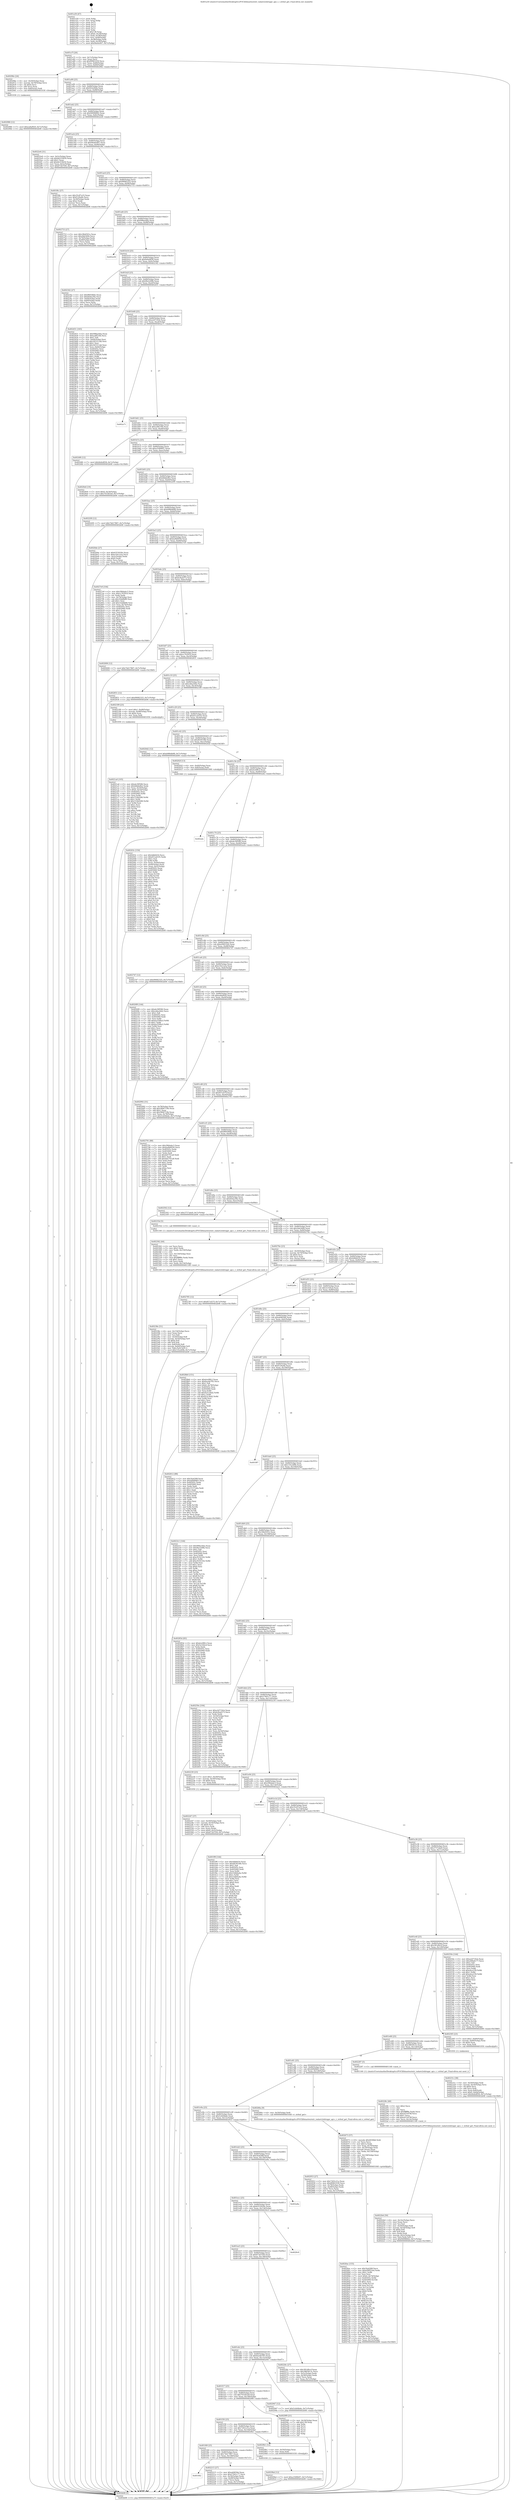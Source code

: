 digraph "0x401a50" {
  label = "0x401a50 (/mnt/c/Users/mathe/Desktop/tcc/POCII/binaries/extr_radare2shlrsppr_api.c_r_strbuf_get_Final-ollvm.out::main(0))"
  labelloc = "t"
  node[shape=record]

  Entry [label="",width=0.3,height=0.3,shape=circle,fillcolor=black,style=filled]
  "0x401a7f" [label="{
     0x401a7f [26]\l
     | [instrs]\l
     &nbsp;&nbsp;0x401a7f \<+3\>: mov -0x7c(%rbp),%eax\l
     &nbsp;&nbsp;0x401a82 \<+2\>: mov %eax,%ecx\l
     &nbsp;&nbsp;0x401a84 \<+6\>: sub $0x90961039,%ecx\l
     &nbsp;&nbsp;0x401a8a \<+3\>: mov %eax,-0x80(%rbp)\l
     &nbsp;&nbsp;0x401a8d \<+6\>: mov %ecx,-0x84(%rbp)\l
     &nbsp;&nbsp;0x401a93 \<+6\>: je 000000000040296e \<main+0xf1e\>\l
  }"]
  "0x40296e" [label="{
     0x40296e [24]\l
     | [instrs]\l
     &nbsp;&nbsp;0x40296e \<+4\>: mov -0x50(%rbp),%rax\l
     &nbsp;&nbsp;0x402972 \<+4\>: movslq -0x78(%rbp),%rcx\l
     &nbsp;&nbsp;0x402976 \<+4\>: shl $0x4,%rcx\l
     &nbsp;&nbsp;0x40297a \<+3\>: add %rcx,%rax\l
     &nbsp;&nbsp;0x40297d \<+4\>: mov 0x8(%rax),%rdi\l
     &nbsp;&nbsp;0x402981 \<+5\>: call 0000000000401030 \<free@plt\>\l
     | [calls]\l
     &nbsp;&nbsp;0x401030 \{1\} (unknown)\l
  }"]
  "0x401a99" [label="{
     0x401a99 [25]\l
     | [instrs]\l
     &nbsp;&nbsp;0x401a99 \<+5\>: jmp 0000000000401a9e \<main+0x4e\>\l
     &nbsp;&nbsp;0x401a9e \<+3\>: mov -0x80(%rbp),%eax\l
     &nbsp;&nbsp;0x401aa1 \<+5\>: sub $0x922ef44a,%eax\l
     &nbsp;&nbsp;0x401aa6 \<+6\>: mov %eax,-0x88(%rbp)\l
     &nbsp;&nbsp;0x401aac \<+6\>: je 00000000004029d5 \<main+0xf85\>\l
  }"]
  Exit [label="",width=0.3,height=0.3,shape=circle,fillcolor=black,style=filled,peripheries=2]
  "0x4029d5" [label="{
     0x4029d5\l
  }", style=dashed]
  "0x401ab2" [label="{
     0x401ab2 [25]\l
     | [instrs]\l
     &nbsp;&nbsp;0x401ab2 \<+5\>: jmp 0000000000401ab7 \<main+0x67\>\l
     &nbsp;&nbsp;0x401ab7 \<+3\>: mov -0x80(%rbp),%eax\l
     &nbsp;&nbsp;0x401aba \<+5\>: sub $0x94996842,%eax\l
     &nbsp;&nbsp;0x401abf \<+6\>: mov %eax,-0x8c(%rbp)\l
     &nbsp;&nbsp;0x401ac5 \<+6\>: je 00000000004022e6 \<main+0x896\>\l
  }"]
  "0x4029bd" [label="{
     0x4029bd [12]\l
     | [instrs]\l
     &nbsp;&nbsp;0x4029bd \<+7\>: movl $0xa3589b97,-0x7c(%rbp)\l
     &nbsp;&nbsp;0x4029c4 \<+5\>: jmp 0000000000402b08 \<main+0x10b8\>\l
  }"]
  "0x4022e6" [label="{
     0x4022e6 [31]\l
     | [instrs]\l
     &nbsp;&nbsp;0x4022e6 \<+3\>: mov -0x5c(%rbp),%eax\l
     &nbsp;&nbsp;0x4022e9 \<+5\>: sub $0xbb333b50,%eax\l
     &nbsp;&nbsp;0x4022ee \<+3\>: add $0x1,%eax\l
     &nbsp;&nbsp;0x4022f1 \<+5\>: add $0xbb333b50,%eax\l
     &nbsp;&nbsp;0x4022f6 \<+3\>: mov %eax,-0x5c(%rbp)\l
     &nbsp;&nbsp;0x4022f9 \<+7\>: movl $0x672b7f30,-0x7c(%rbp)\l
     &nbsp;&nbsp;0x402300 \<+5\>: jmp 0000000000402b08 \<main+0x10b8\>\l
  }"]
  "0x401acb" [label="{
     0x401acb [25]\l
     | [instrs]\l
     &nbsp;&nbsp;0x401acb \<+5\>: jmp 0000000000401ad0 \<main+0x80\>\l
     &nbsp;&nbsp;0x401ad0 \<+3\>: mov -0x80(%rbp),%eax\l
     &nbsp;&nbsp;0x401ad3 \<+5\>: sub $0x94e6e007,%eax\l
     &nbsp;&nbsp;0x401ad8 \<+6\>: mov %eax,-0x90(%rbp)\l
     &nbsp;&nbsp;0x401ade \<+6\>: je 0000000000401f6c \<main+0x51c\>\l
  }"]
  "0x402986" [label="{
     0x402986 [12]\l
     | [instrs]\l
     &nbsp;&nbsp;0x402986 \<+7\>: movl $0xea8af920,-0x7c(%rbp)\l
     &nbsp;&nbsp;0x40298d \<+5\>: jmp 0000000000402b08 \<main+0x10b8\>\l
  }"]
  "0x401f6c" [label="{
     0x401f6c [27]\l
     | [instrs]\l
     &nbsp;&nbsp;0x401f6c \<+5\>: mov $0x35c87a33,%eax\l
     &nbsp;&nbsp;0x401f71 \<+5\>: mov $0xf129a4b,%ecx\l
     &nbsp;&nbsp;0x401f76 \<+3\>: mov -0x30(%rbp),%edx\l
     &nbsp;&nbsp;0x401f79 \<+3\>: cmp $0x2,%edx\l
     &nbsp;&nbsp;0x401f7c \<+3\>: cmovne %ecx,%eax\l
     &nbsp;&nbsp;0x401f7f \<+3\>: mov %eax,-0x7c(%rbp)\l
     &nbsp;&nbsp;0x401f82 \<+5\>: jmp 0000000000402b08 \<main+0x10b8\>\l
  }"]
  "0x401ae4" [label="{
     0x401ae4 [25]\l
     | [instrs]\l
     &nbsp;&nbsp;0x401ae4 \<+5\>: jmp 0000000000401ae9 \<main+0x99\>\l
     &nbsp;&nbsp;0x401ae9 \<+3\>: mov -0x80(%rbp),%eax\l
     &nbsp;&nbsp;0x401aec \<+5\>: sub $0x99082325,%eax\l
     &nbsp;&nbsp;0x401af1 \<+6\>: mov %eax,-0x94(%rbp)\l
     &nbsp;&nbsp;0x401af7 \<+6\>: je 0000000000402753 \<main+0xd03\>\l
  }"]
  "0x402b08" [label="{
     0x402b08 [5]\l
     | [instrs]\l
     &nbsp;&nbsp;0x402b08 \<+5\>: jmp 0000000000401a7f \<main+0x2f\>\l
  }"]
  "0x401a50" [label="{
     0x401a50 [47]\l
     | [instrs]\l
     &nbsp;&nbsp;0x401a50 \<+1\>: push %rbp\l
     &nbsp;&nbsp;0x401a51 \<+3\>: mov %rsp,%rbp\l
     &nbsp;&nbsp;0x401a54 \<+2\>: push %r15\l
     &nbsp;&nbsp;0x401a56 \<+2\>: push %r14\l
     &nbsp;&nbsp;0x401a58 \<+2\>: push %r13\l
     &nbsp;&nbsp;0x401a5a \<+2\>: push %r12\l
     &nbsp;&nbsp;0x401a5c \<+1\>: push %rbx\l
     &nbsp;&nbsp;0x401a5d \<+7\>: sub $0x138,%rsp\l
     &nbsp;&nbsp;0x401a64 \<+7\>: movl $0x0,-0x34(%rbp)\l
     &nbsp;&nbsp;0x401a6b \<+3\>: mov %edi,-0x38(%rbp)\l
     &nbsp;&nbsp;0x401a6e \<+4\>: mov %rsi,-0x40(%rbp)\l
     &nbsp;&nbsp;0x401a72 \<+3\>: mov -0x38(%rbp),%edi\l
     &nbsp;&nbsp;0x401a75 \<+3\>: mov %edi,-0x30(%rbp)\l
     &nbsp;&nbsp;0x401a78 \<+7\>: movl $0x94e6e007,-0x7c(%rbp)\l
  }"]
  "0x402785" [label="{
     0x402785 [12]\l
     | [instrs]\l
     &nbsp;&nbsp;0x402785 \<+7\>: movl $0xf47cd37f,-0x7c(%rbp)\l
     &nbsp;&nbsp;0x40278c \<+5\>: jmp 0000000000402b08 \<main+0x10b8\>\l
  }"]
  "0x402753" [label="{
     0x402753 [27]\l
     | [instrs]\l
     &nbsp;&nbsp;0x402753 \<+5\>: mov $0x18b4501e,%eax\l
     &nbsp;&nbsp;0x402758 \<+5\>: mov $0x2bb5494,%ecx\l
     &nbsp;&nbsp;0x40275d \<+3\>: mov -0x74(%rbp),%edx\l
     &nbsp;&nbsp;0x402760 \<+3\>: cmp -0x48(%rbp),%edx\l
     &nbsp;&nbsp;0x402763 \<+3\>: cmovl %ecx,%eax\l
     &nbsp;&nbsp;0x402766 \<+3\>: mov %eax,-0x7c(%rbp)\l
     &nbsp;&nbsp;0x402769 \<+5\>: jmp 0000000000402b08 \<main+0x10b8\>\l
  }"]
  "0x401afd" [label="{
     0x401afd [25]\l
     | [instrs]\l
     &nbsp;&nbsp;0x401afd \<+5\>: jmp 0000000000401b02 \<main+0xb2\>\l
     &nbsp;&nbsp;0x401b02 \<+3\>: mov -0x80(%rbp),%eax\l
     &nbsp;&nbsp;0x401b05 \<+5\>: sub $0x998ac6da,%eax\l
     &nbsp;&nbsp;0x401b0a \<+6\>: mov %eax,-0x98(%rbp)\l
     &nbsp;&nbsp;0x401b10 \<+6\>: je 0000000000402a58 \<main+0x1008\>\l
  }"]
  "0x4026ac" [label="{
     0x4026ac [155]\l
     | [instrs]\l
     &nbsp;&nbsp;0x4026ac \<+5\>: mov $0x5fa42f6f,%ecx\l
     &nbsp;&nbsp;0x4026b1 \<+5\>: mov $0xe09053e4,%edx\l
     &nbsp;&nbsp;0x4026b6 \<+3\>: mov $0x1,%r8b\l
     &nbsp;&nbsp;0x4026b9 \<+2\>: xor %esi,%esi\l
     &nbsp;&nbsp;0x4026bb \<+7\>: movl $0x0,-0x74(%rbp)\l
     &nbsp;&nbsp;0x4026c2 \<+8\>: mov 0x40505c,%r9d\l
     &nbsp;&nbsp;0x4026ca \<+8\>: mov 0x405060,%r10d\l
     &nbsp;&nbsp;0x4026d2 \<+3\>: sub $0x1,%esi\l
     &nbsp;&nbsp;0x4026d5 \<+3\>: mov %r9d,%r11d\l
     &nbsp;&nbsp;0x4026d8 \<+3\>: add %esi,%r11d\l
     &nbsp;&nbsp;0x4026db \<+4\>: imul %r11d,%r9d\l
     &nbsp;&nbsp;0x4026df \<+4\>: and $0x1,%r9d\l
     &nbsp;&nbsp;0x4026e3 \<+4\>: cmp $0x0,%r9d\l
     &nbsp;&nbsp;0x4026e7 \<+3\>: sete %bl\l
     &nbsp;&nbsp;0x4026ea \<+4\>: cmp $0xa,%r10d\l
     &nbsp;&nbsp;0x4026ee \<+4\>: setl %r14b\l
     &nbsp;&nbsp;0x4026f2 \<+3\>: mov %bl,%r15b\l
     &nbsp;&nbsp;0x4026f5 \<+4\>: xor $0xff,%r15b\l
     &nbsp;&nbsp;0x4026f9 \<+3\>: mov %r14b,%r12b\l
     &nbsp;&nbsp;0x4026fc \<+4\>: xor $0xff,%r12b\l
     &nbsp;&nbsp;0x402700 \<+4\>: xor $0x1,%r8b\l
     &nbsp;&nbsp;0x402704 \<+3\>: mov %r15b,%r13b\l
     &nbsp;&nbsp;0x402707 \<+4\>: and $0xff,%r13b\l
     &nbsp;&nbsp;0x40270b \<+3\>: and %r8b,%bl\l
     &nbsp;&nbsp;0x40270e \<+3\>: mov %r12b,%sil\l
     &nbsp;&nbsp;0x402711 \<+4\>: and $0xff,%sil\l
     &nbsp;&nbsp;0x402715 \<+3\>: and %r8b,%r14b\l
     &nbsp;&nbsp;0x402718 \<+3\>: or %bl,%r13b\l
     &nbsp;&nbsp;0x40271b \<+3\>: or %r14b,%sil\l
     &nbsp;&nbsp;0x40271e \<+3\>: xor %sil,%r13b\l
     &nbsp;&nbsp;0x402721 \<+3\>: or %r12b,%r15b\l
     &nbsp;&nbsp;0x402724 \<+4\>: xor $0xff,%r15b\l
     &nbsp;&nbsp;0x402728 \<+4\>: or $0x1,%r8b\l
     &nbsp;&nbsp;0x40272c \<+3\>: and %r8b,%r15b\l
     &nbsp;&nbsp;0x40272f \<+3\>: or %r15b,%r13b\l
     &nbsp;&nbsp;0x402732 \<+4\>: test $0x1,%r13b\l
     &nbsp;&nbsp;0x402736 \<+3\>: cmovne %edx,%ecx\l
     &nbsp;&nbsp;0x402739 \<+3\>: mov %ecx,-0x7c(%rbp)\l
     &nbsp;&nbsp;0x40273c \<+6\>: mov %eax,-0x15c(%rbp)\l
     &nbsp;&nbsp;0x402742 \<+5\>: jmp 0000000000402b08 \<main+0x10b8\>\l
  }"]
  "0x402a58" [label="{
     0x402a58\l
  }", style=dashed]
  "0x401b16" [label="{
     0x401b16 [25]\l
     | [instrs]\l
     &nbsp;&nbsp;0x401b16 \<+5\>: jmp 0000000000401b1b \<main+0xcb\>\l
     &nbsp;&nbsp;0x401b1b \<+3\>: mov -0x80(%rbp),%eax\l
     &nbsp;&nbsp;0x401b1e \<+5\>: sub $0x9e6e8f58,%eax\l
     &nbsp;&nbsp;0x401b23 \<+6\>: mov %eax,-0x9c(%rbp)\l
     &nbsp;&nbsp;0x401b29 \<+6\>: je 0000000000402342 \<main+0x8f2\>\l
  }"]
  "0x402673" [label="{
     0x402673 [57]\l
     | [instrs]\l
     &nbsp;&nbsp;0x402673 \<+10\>: movabs $0x4030b6,%rdi\l
     &nbsp;&nbsp;0x40267d \<+2\>: xor %ecx,%ecx\l
     &nbsp;&nbsp;0x40267f \<+5\>: mov $0x1a,%edx\l
     &nbsp;&nbsp;0x402684 \<+4\>: mov %rax,-0x70(%rbp)\l
     &nbsp;&nbsp;0x402688 \<+4\>: mov -0x70(%rbp),%rax\l
     &nbsp;&nbsp;0x40268c \<+3\>: movsbl (%rax),%eax\l
     &nbsp;&nbsp;0x40268f \<+6\>: mov %edx,-0x158(%rbp)\l
     &nbsp;&nbsp;0x402695 \<+1\>: cltd\l
     &nbsp;&nbsp;0x402696 \<+6\>: mov -0x158(%rbp),%esi\l
     &nbsp;&nbsp;0x40269c \<+2\>: idiv %esi\l
     &nbsp;&nbsp;0x40269e \<+3\>: sub $0x61,%ecx\l
     &nbsp;&nbsp;0x4026a1 \<+2\>: sub %ecx,%edx\l
     &nbsp;&nbsp;0x4026a3 \<+2\>: mov %edx,%esi\l
     &nbsp;&nbsp;0x4026a5 \<+2\>: mov $0x0,%al\l
     &nbsp;&nbsp;0x4026a7 \<+5\>: call 0000000000401040 \<printf@plt\>\l
     | [calls]\l
     &nbsp;&nbsp;0x401040 \{1\} (unknown)\l
  }"]
  "0x402342" [label="{
     0x402342 [27]\l
     | [instrs]\l
     &nbsp;&nbsp;0x402342 \<+5\>: mov $0xf89548de,%eax\l
     &nbsp;&nbsp;0x402347 \<+5\>: mov $0xfd5ba30e,%ecx\l
     &nbsp;&nbsp;0x40234c \<+3\>: mov -0x64(%rbp),%edx\l
     &nbsp;&nbsp;0x40234f \<+3\>: cmp -0x60(%rbp),%edx\l
     &nbsp;&nbsp;0x402352 \<+3\>: cmovl %ecx,%eax\l
     &nbsp;&nbsp;0x402355 \<+3\>: mov %eax,-0x7c(%rbp)\l
     &nbsp;&nbsp;0x402358 \<+5\>: jmp 0000000000402b08 \<main+0x10b8\>\l
  }"]
  "0x401b2f" [label="{
     0x401b2f [25]\l
     | [instrs]\l
     &nbsp;&nbsp;0x401b2f \<+5\>: jmp 0000000000401b34 \<main+0xe4\>\l
     &nbsp;&nbsp;0x401b34 \<+3\>: mov -0x80(%rbp),%eax\l
     &nbsp;&nbsp;0x401b37 \<+5\>: sub $0x9fa3c89b,%eax\l
     &nbsp;&nbsp;0x401b3c \<+6\>: mov %eax,-0xa0(%rbp)\l
     &nbsp;&nbsp;0x401b42 \<+6\>: je 0000000000402451 \<main+0xa01\>\l
  }"]
  "0x40238e" [label="{
     0x40238e [51]\l
     | [instrs]\l
     &nbsp;&nbsp;0x40238e \<+6\>: mov -0x154(%rbp),%ecx\l
     &nbsp;&nbsp;0x402394 \<+3\>: imul %eax,%ecx\l
     &nbsp;&nbsp;0x402397 \<+3\>: mov %cl,%dil\l
     &nbsp;&nbsp;0x40239a \<+4\>: mov -0x50(%rbp),%r8\l
     &nbsp;&nbsp;0x40239e \<+4\>: movslq -0x54(%rbp),%r9\l
     &nbsp;&nbsp;0x4023a2 \<+4\>: shl $0x4,%r9\l
     &nbsp;&nbsp;0x4023a6 \<+3\>: add %r9,%r8\l
     &nbsp;&nbsp;0x4023a9 \<+4\>: mov 0x8(%r8),%r8\l
     &nbsp;&nbsp;0x4023ad \<+4\>: movslq -0x64(%rbp),%r9\l
     &nbsp;&nbsp;0x4023b1 \<+4\>: mov %dil,(%r8,%r9,1)\l
     &nbsp;&nbsp;0x4023b5 \<+7\>: movl $0x135ce69b,-0x7c(%rbp)\l
     &nbsp;&nbsp;0x4023bc \<+5\>: jmp 0000000000402b08 \<main+0x10b8\>\l
  }"]
  "0x402451" [label="{
     0x402451 [165]\l
     | [instrs]\l
     &nbsp;&nbsp;0x402451 \<+5\>: mov $0x998ac6da,%eax\l
     &nbsp;&nbsp;0x402456 \<+5\>: mov $0xa2ff2184,%ecx\l
     &nbsp;&nbsp;0x40245b \<+2\>: mov $0x1,%dl\l
     &nbsp;&nbsp;0x40245d \<+3\>: mov -0x64(%rbp),%esi\l
     &nbsp;&nbsp;0x402460 \<+6\>: sub $0x345311dd,%esi\l
     &nbsp;&nbsp;0x402466 \<+3\>: add $0x1,%esi\l
     &nbsp;&nbsp;0x402469 \<+6\>: add $0x345311dd,%esi\l
     &nbsp;&nbsp;0x40246f \<+3\>: mov %esi,-0x64(%rbp)\l
     &nbsp;&nbsp;0x402472 \<+7\>: mov 0x40505c,%esi\l
     &nbsp;&nbsp;0x402479 \<+7\>: mov 0x405060,%edi\l
     &nbsp;&nbsp;0x402480 \<+3\>: mov %esi,%r8d\l
     &nbsp;&nbsp;0x402483 \<+7\>: sub $0xc7a34026,%r8d\l
     &nbsp;&nbsp;0x40248a \<+4\>: sub $0x1,%r8d\l
     &nbsp;&nbsp;0x40248e \<+7\>: add $0xc7a34026,%r8d\l
     &nbsp;&nbsp;0x402495 \<+4\>: imul %r8d,%esi\l
     &nbsp;&nbsp;0x402499 \<+3\>: and $0x1,%esi\l
     &nbsp;&nbsp;0x40249c \<+3\>: cmp $0x0,%esi\l
     &nbsp;&nbsp;0x40249f \<+4\>: sete %r9b\l
     &nbsp;&nbsp;0x4024a3 \<+3\>: cmp $0xa,%edi\l
     &nbsp;&nbsp;0x4024a6 \<+4\>: setl %r10b\l
     &nbsp;&nbsp;0x4024aa \<+3\>: mov %r9b,%r11b\l
     &nbsp;&nbsp;0x4024ad \<+4\>: xor $0xff,%r11b\l
     &nbsp;&nbsp;0x4024b1 \<+3\>: mov %r10b,%bl\l
     &nbsp;&nbsp;0x4024b4 \<+3\>: xor $0xff,%bl\l
     &nbsp;&nbsp;0x4024b7 \<+3\>: xor $0x0,%dl\l
     &nbsp;&nbsp;0x4024ba \<+3\>: mov %r11b,%r14b\l
     &nbsp;&nbsp;0x4024bd \<+4\>: and $0x0,%r14b\l
     &nbsp;&nbsp;0x4024c1 \<+3\>: and %dl,%r9b\l
     &nbsp;&nbsp;0x4024c4 \<+3\>: mov %bl,%r15b\l
     &nbsp;&nbsp;0x4024c7 \<+4\>: and $0x0,%r15b\l
     &nbsp;&nbsp;0x4024cb \<+3\>: and %dl,%r10b\l
     &nbsp;&nbsp;0x4024ce \<+3\>: or %r9b,%r14b\l
     &nbsp;&nbsp;0x4024d1 \<+3\>: or %r10b,%r15b\l
     &nbsp;&nbsp;0x4024d4 \<+3\>: xor %r15b,%r14b\l
     &nbsp;&nbsp;0x4024d7 \<+3\>: or %bl,%r11b\l
     &nbsp;&nbsp;0x4024da \<+4\>: xor $0xff,%r11b\l
     &nbsp;&nbsp;0x4024de \<+3\>: or $0x0,%dl\l
     &nbsp;&nbsp;0x4024e1 \<+3\>: and %dl,%r11b\l
     &nbsp;&nbsp;0x4024e4 \<+3\>: or %r11b,%r14b\l
     &nbsp;&nbsp;0x4024e7 \<+4\>: test $0x1,%r14b\l
     &nbsp;&nbsp;0x4024eb \<+3\>: cmovne %ecx,%eax\l
     &nbsp;&nbsp;0x4024ee \<+3\>: mov %eax,-0x7c(%rbp)\l
     &nbsp;&nbsp;0x4024f1 \<+5\>: jmp 0000000000402b08 \<main+0x10b8\>\l
  }"]
  "0x401b48" [label="{
     0x401b48 [25]\l
     | [instrs]\l
     &nbsp;&nbsp;0x401b48 \<+5\>: jmp 0000000000401b4d \<main+0xfd\>\l
     &nbsp;&nbsp;0x401b4d \<+3\>: mov -0x80(%rbp),%eax\l
     &nbsp;&nbsp;0x401b50 \<+5\>: sub $0xa2d719cb,%eax\l
     &nbsp;&nbsp;0x401b55 \<+6\>: mov %eax,-0xa4(%rbp)\l
     &nbsp;&nbsp;0x401b5b \<+6\>: je 0000000000402a71 \<main+0x1021\>\l
  }"]
  "0x402362" [label="{
     0x402362 [44]\l
     | [instrs]\l
     &nbsp;&nbsp;0x402362 \<+2\>: xor %ecx,%ecx\l
     &nbsp;&nbsp;0x402364 \<+5\>: mov $0x2,%edx\l
     &nbsp;&nbsp;0x402369 \<+6\>: mov %edx,-0x150(%rbp)\l
     &nbsp;&nbsp;0x40236f \<+1\>: cltd\l
     &nbsp;&nbsp;0x402370 \<+6\>: mov -0x150(%rbp),%esi\l
     &nbsp;&nbsp;0x402376 \<+2\>: idiv %esi\l
     &nbsp;&nbsp;0x402378 \<+6\>: imul $0xfffffffe,%edx,%edx\l
     &nbsp;&nbsp;0x40237e \<+3\>: sub $0x1,%ecx\l
     &nbsp;&nbsp;0x402381 \<+2\>: sub %ecx,%edx\l
     &nbsp;&nbsp;0x402383 \<+6\>: mov %edx,-0x154(%rbp)\l
     &nbsp;&nbsp;0x402389 \<+5\>: call 0000000000401160 \<next_i\>\l
     | [calls]\l
     &nbsp;&nbsp;0x401160 \{1\} (/mnt/c/Users/mathe/Desktop/tcc/POCII/binaries/extr_radare2shlrsppr_api.c_r_strbuf_get_Final-ollvm.out::next_i)\l
  }"]
  "0x402a71" [label="{
     0x402a71\l
  }", style=dashed]
  "0x401b61" [label="{
     0x401b61 [25]\l
     | [instrs]\l
     &nbsp;&nbsp;0x401b61 \<+5\>: jmp 0000000000401b66 \<main+0x116\>\l
     &nbsp;&nbsp;0x401b66 \<+3\>: mov -0x80(%rbp),%eax\l
     &nbsp;&nbsp;0x401b69 \<+5\>: sub $0xa2ff2184,%eax\l
     &nbsp;&nbsp;0x401b6e \<+6\>: mov %eax,-0xa8(%rbp)\l
     &nbsp;&nbsp;0x401b74 \<+6\>: je 00000000004024f6 \<main+0xaa6\>\l
  }"]
  "0x40231c" [label="{
     0x40231c [38]\l
     | [instrs]\l
     &nbsp;&nbsp;0x40231c \<+4\>: mov -0x50(%rbp),%rdi\l
     &nbsp;&nbsp;0x402320 \<+4\>: movslq -0x54(%rbp),%rcx\l
     &nbsp;&nbsp;0x402324 \<+4\>: shl $0x4,%rcx\l
     &nbsp;&nbsp;0x402328 \<+3\>: add %rcx,%rdi\l
     &nbsp;&nbsp;0x40232b \<+4\>: mov %rax,0x8(%rdi)\l
     &nbsp;&nbsp;0x40232f \<+7\>: movl $0x0,-0x64(%rbp)\l
     &nbsp;&nbsp;0x402336 \<+7\>: movl $0x9e6e8f58,-0x7c(%rbp)\l
     &nbsp;&nbsp;0x40233d \<+5\>: jmp 0000000000402b08 \<main+0x10b8\>\l
  }"]
  "0x4024f6" [label="{
     0x4024f6 [12]\l
     | [instrs]\l
     &nbsp;&nbsp;0x4024f6 \<+7\>: movl $0x9e6e8f58,-0x7c(%rbp)\l
     &nbsp;&nbsp;0x4024fd \<+5\>: jmp 0000000000402b08 \<main+0x10b8\>\l
  }"]
  "0x401b7a" [label="{
     0x401b7a [25]\l
     | [instrs]\l
     &nbsp;&nbsp;0x401b7a \<+5\>: jmp 0000000000401b7f \<main+0x12f\>\l
     &nbsp;&nbsp;0x401b7f \<+3\>: mov -0x80(%rbp),%eax\l
     &nbsp;&nbsp;0x401b82 \<+5\>: sub $0xa3589b97,%eax\l
     &nbsp;&nbsp;0x401b87 \<+6\>: mov %eax,-0xac(%rbp)\l
     &nbsp;&nbsp;0x401b8d \<+6\>: je 00000000004029e6 \<main+0xf96\>\l
  }"]
  "0x4022b4" [label="{
     0x4022b4 [50]\l
     | [instrs]\l
     &nbsp;&nbsp;0x4022b4 \<+6\>: mov -0x14c(%rbp),%ecx\l
     &nbsp;&nbsp;0x4022ba \<+3\>: imul %eax,%ecx\l
     &nbsp;&nbsp;0x4022bd \<+3\>: mov %cl,%sil\l
     &nbsp;&nbsp;0x4022c0 \<+4\>: mov -0x50(%rbp),%rdi\l
     &nbsp;&nbsp;0x4022c4 \<+4\>: movslq -0x54(%rbp),%r8\l
     &nbsp;&nbsp;0x4022c8 \<+4\>: shl $0x4,%r8\l
     &nbsp;&nbsp;0x4022cc \<+3\>: add %r8,%rdi\l
     &nbsp;&nbsp;0x4022cf \<+3\>: mov (%rdi),%rdi\l
     &nbsp;&nbsp;0x4022d2 \<+4\>: movslq -0x5c(%rbp),%r8\l
     &nbsp;&nbsp;0x4022d6 \<+4\>: mov %sil,(%rdi,%r8,1)\l
     &nbsp;&nbsp;0x4022da \<+7\>: movl $0x94996842,-0x7c(%rbp)\l
     &nbsp;&nbsp;0x4022e1 \<+5\>: jmp 0000000000402b08 \<main+0x10b8\>\l
  }"]
  "0x4029e6" [label="{
     0x4029e6 [19]\l
     | [instrs]\l
     &nbsp;&nbsp;0x4029e6 \<+7\>: movl $0x0,-0x34(%rbp)\l
     &nbsp;&nbsp;0x4029ed \<+7\>: movl $0x7033b5a9,-0x7c(%rbp)\l
     &nbsp;&nbsp;0x4029f4 \<+5\>: jmp 0000000000402b08 \<main+0x10b8\>\l
  }"]
  "0x401b93" [label="{
     0x401b93 [25]\l
     | [instrs]\l
     &nbsp;&nbsp;0x401b93 \<+5\>: jmp 0000000000401b98 \<main+0x148\>\l
     &nbsp;&nbsp;0x401b98 \<+3\>: mov -0x80(%rbp),%eax\l
     &nbsp;&nbsp;0x401b9b \<+5\>: sub $0xb8ddefb2,%eax\l
     &nbsp;&nbsp;0x401ba0 \<+6\>: mov %eax,-0xb0(%rbp)\l
     &nbsp;&nbsp;0x401ba6 \<+6\>: je 0000000000402209 \<main+0x7b9\>\l
  }"]
  "0x40228c" [label="{
     0x40228c [40]\l
     | [instrs]\l
     &nbsp;&nbsp;0x40228c \<+5\>: mov $0x2,%ecx\l
     &nbsp;&nbsp;0x402291 \<+1\>: cltd\l
     &nbsp;&nbsp;0x402292 \<+2\>: idiv %ecx\l
     &nbsp;&nbsp;0x402294 \<+6\>: imul $0xfffffffe,%edx,%ecx\l
     &nbsp;&nbsp;0x40229a \<+6\>: sub $0xed7e978f,%ecx\l
     &nbsp;&nbsp;0x4022a0 \<+3\>: add $0x1,%ecx\l
     &nbsp;&nbsp;0x4022a3 \<+6\>: add $0xed7e978f,%ecx\l
     &nbsp;&nbsp;0x4022a9 \<+6\>: mov %ecx,-0x14c(%rbp)\l
     &nbsp;&nbsp;0x4022af \<+5\>: call 0000000000401160 \<next_i\>\l
     | [calls]\l
     &nbsp;&nbsp;0x401160 \{1\} (/mnt/c/Users/mathe/Desktop/tcc/POCII/binaries/extr_radare2shlrsppr_api.c_r_strbuf_get_Final-ollvm.out::next_i)\l
  }"]
  "0x402209" [label="{
     0x402209 [12]\l
     | [instrs]\l
     &nbsp;&nbsp;0x402209 \<+7\>: movl $0x74d17867,-0x7c(%rbp)\l
     &nbsp;&nbsp;0x402210 \<+5\>: jmp 0000000000402b08 \<main+0x10b8\>\l
  }"]
  "0x401bac" [label="{
     0x401bac [25]\l
     | [instrs]\l
     &nbsp;&nbsp;0x401bac \<+5\>: jmp 0000000000401bb1 \<main+0x161\>\l
     &nbsp;&nbsp;0x401bb1 \<+3\>: mov -0x80(%rbp),%eax\l
     &nbsp;&nbsp;0x401bb4 \<+5\>: sub $0xb986db88,%eax\l
     &nbsp;&nbsp;0x401bb9 \<+6\>: mov %eax,-0xb4(%rbp)\l
     &nbsp;&nbsp;0x401bbf \<+6\>: je 00000000004020de \<main+0x68e\>\l
  }"]
  "0x402247" [label="{
     0x402247 [37]\l
     | [instrs]\l
     &nbsp;&nbsp;0x402247 \<+4\>: mov -0x50(%rbp),%rdi\l
     &nbsp;&nbsp;0x40224b \<+4\>: movslq -0x54(%rbp),%rcx\l
     &nbsp;&nbsp;0x40224f \<+4\>: shl $0x4,%rcx\l
     &nbsp;&nbsp;0x402253 \<+3\>: add %rcx,%rdi\l
     &nbsp;&nbsp;0x402256 \<+3\>: mov %rax,(%rdi)\l
     &nbsp;&nbsp;0x402259 \<+7\>: movl $0x0,-0x5c(%rbp)\l
     &nbsp;&nbsp;0x402260 \<+7\>: movl $0x672b7f30,-0x7c(%rbp)\l
     &nbsp;&nbsp;0x402267 \<+5\>: jmp 0000000000402b08 \<main+0x10b8\>\l
  }"]
  "0x4020de" [label="{
     0x4020de [27]\l
     | [instrs]\l
     &nbsp;&nbsp;0x4020de \<+5\>: mov $0x6353029e,%eax\l
     &nbsp;&nbsp;0x4020e3 \<+5\>: mov $0xe16e1a2a,%ecx\l
     &nbsp;&nbsp;0x4020e8 \<+3\>: mov -0x2c(%rbp),%edx\l
     &nbsp;&nbsp;0x4020eb \<+3\>: cmp $0x0,%edx\l
     &nbsp;&nbsp;0x4020ee \<+3\>: cmove %ecx,%eax\l
     &nbsp;&nbsp;0x4020f1 \<+3\>: mov %eax,-0x7c(%rbp)\l
     &nbsp;&nbsp;0x4020f4 \<+5\>: jmp 0000000000402b08 \<main+0x10b8\>\l
  }"]
  "0x401bc5" [label="{
     0x401bc5 [25]\l
     | [instrs]\l
     &nbsp;&nbsp;0x401bc5 \<+5\>: jmp 0000000000401bca \<main+0x17a\>\l
     &nbsp;&nbsp;0x401bca \<+3\>: mov -0x80(%rbp),%eax\l
     &nbsp;&nbsp;0x401bcd \<+5\>: sub $0xba9b6056,%eax\l
     &nbsp;&nbsp;0x401bd2 \<+6\>: mov %eax,-0xb8(%rbp)\l
     &nbsp;&nbsp;0x401bd8 \<+6\>: je 00000000004027e9 \<main+0xd99\>\l
  }"]
  "0x401f62" [label="{
     0x401f62\l
  }", style=dashed]
  "0x4027e9" [label="{
     0x4027e9 [104]\l
     | [instrs]\l
     &nbsp;&nbsp;0x4027e9 \<+5\>: mov $0x296dabc3,%eax\l
     &nbsp;&nbsp;0x4027ee \<+5\>: mov $0xcc763910,%ecx\l
     &nbsp;&nbsp;0x4027f3 \<+2\>: xor %edx,%edx\l
     &nbsp;&nbsp;0x4027f5 \<+3\>: mov -0x74(%rbp),%esi\l
     &nbsp;&nbsp;0x4027f8 \<+6\>: sub $0x35ddfb80,%esi\l
     &nbsp;&nbsp;0x4027fe \<+3\>: add $0x1,%esi\l
     &nbsp;&nbsp;0x402801 \<+6\>: add $0x35ddfb80,%esi\l
     &nbsp;&nbsp;0x402807 \<+3\>: mov %esi,-0x74(%rbp)\l
     &nbsp;&nbsp;0x40280a \<+7\>: mov 0x40505c,%esi\l
     &nbsp;&nbsp;0x402811 \<+7\>: mov 0x405060,%edi\l
     &nbsp;&nbsp;0x402818 \<+3\>: sub $0x1,%edx\l
     &nbsp;&nbsp;0x40281b \<+3\>: mov %esi,%r8d\l
     &nbsp;&nbsp;0x40281e \<+3\>: add %edx,%r8d\l
     &nbsp;&nbsp;0x402821 \<+4\>: imul %r8d,%esi\l
     &nbsp;&nbsp;0x402825 \<+3\>: and $0x1,%esi\l
     &nbsp;&nbsp;0x402828 \<+3\>: cmp $0x0,%esi\l
     &nbsp;&nbsp;0x40282b \<+4\>: sete %r9b\l
     &nbsp;&nbsp;0x40282f \<+3\>: cmp $0xa,%edi\l
     &nbsp;&nbsp;0x402832 \<+4\>: setl %r10b\l
     &nbsp;&nbsp;0x402836 \<+3\>: mov %r9b,%r11b\l
     &nbsp;&nbsp;0x402839 \<+3\>: and %r10b,%r11b\l
     &nbsp;&nbsp;0x40283c \<+3\>: xor %r10b,%r9b\l
     &nbsp;&nbsp;0x40283f \<+3\>: or %r9b,%r11b\l
     &nbsp;&nbsp;0x402842 \<+4\>: test $0x1,%r11b\l
     &nbsp;&nbsp;0x402846 \<+3\>: cmovne %ecx,%eax\l
     &nbsp;&nbsp;0x402849 \<+3\>: mov %eax,-0x7c(%rbp)\l
     &nbsp;&nbsp;0x40284c \<+5\>: jmp 0000000000402b08 \<main+0x10b8\>\l
  }"]
  "0x401bde" [label="{
     0x401bde [25]\l
     | [instrs]\l
     &nbsp;&nbsp;0x401bde \<+5\>: jmp 0000000000401be3 \<main+0x193\>\l
     &nbsp;&nbsp;0x401be3 \<+3\>: mov -0x80(%rbp),%eax\l
     &nbsp;&nbsp;0x401be6 \<+5\>: sub $0xbc8ad373,%eax\l
     &nbsp;&nbsp;0x401beb \<+6\>: mov %eax,-0xbc(%rbp)\l
     &nbsp;&nbsp;0x401bf1 \<+6\>: je 0000000000402606 \<main+0xbb6\>\l
  }"]
  "0x402215" [label="{
     0x402215 [27]\l
     | [instrs]\l
     &nbsp;&nbsp;0x402215 \<+5\>: mov $0xab965bb,%eax\l
     &nbsp;&nbsp;0x40221a \<+5\>: mov $0x27901c77,%ecx\l
     &nbsp;&nbsp;0x40221f \<+3\>: mov -0x54(%rbp),%edx\l
     &nbsp;&nbsp;0x402222 \<+3\>: cmp -0x48(%rbp),%edx\l
     &nbsp;&nbsp;0x402225 \<+3\>: cmovl %ecx,%eax\l
     &nbsp;&nbsp;0x402228 \<+3\>: mov %eax,-0x7c(%rbp)\l
     &nbsp;&nbsp;0x40222b \<+5\>: jmp 0000000000402b08 \<main+0x10b8\>\l
  }"]
  "0x402606" [label="{
     0x402606 [12]\l
     | [instrs]\l
     &nbsp;&nbsp;0x402606 \<+7\>: movl $0x74d17867,-0x7c(%rbp)\l
     &nbsp;&nbsp;0x40260d \<+5\>: jmp 0000000000402b08 \<main+0x10b8\>\l
  }"]
  "0x401bf7" [label="{
     0x401bf7 [25]\l
     | [instrs]\l
     &nbsp;&nbsp;0x401bf7 \<+5\>: jmp 0000000000401bfc \<main+0x1ac\>\l
     &nbsp;&nbsp;0x401bfc \<+3\>: mov -0x80(%rbp),%eax\l
     &nbsp;&nbsp;0x401bff \<+5\>: sub $0xcc763910,%eax\l
     &nbsp;&nbsp;0x401c04 \<+6\>: mov %eax,-0xc0(%rbp)\l
     &nbsp;&nbsp;0x401c0a \<+6\>: je 0000000000402851 \<main+0xe01\>\l
  }"]
  "0x401f49" [label="{
     0x401f49 [25]\l
     | [instrs]\l
     &nbsp;&nbsp;0x401f49 \<+5\>: jmp 0000000000401f4e \<main+0x4fe\>\l
     &nbsp;&nbsp;0x401f4e \<+3\>: mov -0x80(%rbp),%eax\l
     &nbsp;&nbsp;0x401f51 \<+5\>: sub $0x74d17867,%eax\l
     &nbsp;&nbsp;0x401f56 \<+6\>: mov %eax,-0x148(%rbp)\l
     &nbsp;&nbsp;0x401f5c \<+6\>: je 0000000000402215 \<main+0x7c5\>\l
  }"]
  "0x402851" [label="{
     0x402851 [12]\l
     | [instrs]\l
     &nbsp;&nbsp;0x402851 \<+7\>: movl $0x99082325,-0x7c(%rbp)\l
     &nbsp;&nbsp;0x402858 \<+5\>: jmp 0000000000402b08 \<main+0x10b8\>\l
  }"]
  "0x401c10" [label="{
     0x401c10 [25]\l
     | [instrs]\l
     &nbsp;&nbsp;0x401c10 \<+5\>: jmp 0000000000401c15 \<main+0x1c5\>\l
     &nbsp;&nbsp;0x401c15 \<+3\>: mov -0x80(%rbp),%eax\l
     &nbsp;&nbsp;0x401c18 \<+5\>: sub $0xcd4a2442,%eax\l
     &nbsp;&nbsp;0x401c1d \<+6\>: mov %eax,-0xc4(%rbp)\l
     &nbsp;&nbsp;0x401c23 \<+6\>: je 0000000000402189 \<main+0x739\>\l
  }"]
  "0x4029b1" [label="{
     0x4029b1 [12]\l
     | [instrs]\l
     &nbsp;&nbsp;0x4029b1 \<+4\>: mov -0x50(%rbp),%rax\l
     &nbsp;&nbsp;0x4029b5 \<+3\>: mov %rax,%rdi\l
     &nbsp;&nbsp;0x4029b8 \<+5\>: call 0000000000401030 \<free@plt\>\l
     | [calls]\l
     &nbsp;&nbsp;0x401030 \{1\} (unknown)\l
  }"]
  "0x402189" [label="{
     0x402189 [23]\l
     | [instrs]\l
     &nbsp;&nbsp;0x402189 \<+7\>: movl $0x1,-0x48(%rbp)\l
     &nbsp;&nbsp;0x402190 \<+4\>: movslq -0x48(%rbp),%rax\l
     &nbsp;&nbsp;0x402194 \<+4\>: shl $0x4,%rax\l
     &nbsp;&nbsp;0x402198 \<+3\>: mov %rax,%rdi\l
     &nbsp;&nbsp;0x40219b \<+5\>: call 0000000000401050 \<malloc@plt\>\l
     | [calls]\l
     &nbsp;&nbsp;0x401050 \{1\} (unknown)\l
  }"]
  "0x401c29" [label="{
     0x401c29 [25]\l
     | [instrs]\l
     &nbsp;&nbsp;0x401c29 \<+5\>: jmp 0000000000401c2e \<main+0x1de\>\l
     &nbsp;&nbsp;0x401c2e \<+3\>: mov -0x80(%rbp),%eax\l
     &nbsp;&nbsp;0x401c31 \<+5\>: sub $0xd51ad335,%eax\l
     &nbsp;&nbsp;0x401c36 \<+6\>: mov %eax,-0xc8(%rbp)\l
     &nbsp;&nbsp;0x401c3c \<+6\>: je 00000000004020d2 \<main+0x682\>\l
  }"]
  "0x401f30" [label="{
     0x401f30 [25]\l
     | [instrs]\l
     &nbsp;&nbsp;0x401f30 \<+5\>: jmp 0000000000401f35 \<main+0x4e5\>\l
     &nbsp;&nbsp;0x401f35 \<+3\>: mov -0x80(%rbp),%eax\l
     &nbsp;&nbsp;0x401f38 \<+5\>: sub $0x7265c21a,%eax\l
     &nbsp;&nbsp;0x401f3d \<+6\>: mov %eax,-0x144(%rbp)\l
     &nbsp;&nbsp;0x401f43 \<+6\>: je 00000000004029b1 \<main+0xf61\>\l
  }"]
  "0x4020d2" [label="{
     0x4020d2 [12]\l
     | [instrs]\l
     &nbsp;&nbsp;0x4020d2 \<+7\>: movl $0xb986db88,-0x7c(%rbp)\l
     &nbsp;&nbsp;0x4020d9 \<+5\>: jmp 0000000000402b08 \<main+0x10b8\>\l
  }"]
  "0x401c42" [label="{
     0x401c42 [25]\l
     | [instrs]\l
     &nbsp;&nbsp;0x401c42 \<+5\>: jmp 0000000000401c47 \<main+0x1f7\>\l
     &nbsp;&nbsp;0x401c47 \<+3\>: mov -0x80(%rbp),%eax\l
     &nbsp;&nbsp;0x401c4a \<+5\>: sub $0xd6391f46,%eax\l
     &nbsp;&nbsp;0x401c4f \<+6\>: mov %eax,-0xcc(%rbp)\l
     &nbsp;&nbsp;0x401c55 \<+6\>: je 000000000040202f \<main+0x5df\>\l
  }"]
  "0x4029f9" [label="{
     0x4029f9 [21]\l
     | [instrs]\l
     &nbsp;&nbsp;0x4029f9 \<+3\>: mov -0x34(%rbp),%eax\l
     &nbsp;&nbsp;0x4029fc \<+7\>: add $0x138,%rsp\l
     &nbsp;&nbsp;0x402a03 \<+1\>: pop %rbx\l
     &nbsp;&nbsp;0x402a04 \<+2\>: pop %r12\l
     &nbsp;&nbsp;0x402a06 \<+2\>: pop %r13\l
     &nbsp;&nbsp;0x402a08 \<+2\>: pop %r14\l
     &nbsp;&nbsp;0x402a0a \<+2\>: pop %r15\l
     &nbsp;&nbsp;0x402a0c \<+1\>: pop %rbp\l
     &nbsp;&nbsp;0x402a0d \<+1\>: ret\l
  }"]
  "0x40202f" [label="{
     0x40202f [13]\l
     | [instrs]\l
     &nbsp;&nbsp;0x40202f \<+4\>: mov -0x40(%rbp),%rax\l
     &nbsp;&nbsp;0x402033 \<+4\>: mov 0x8(%rax),%rdi\l
     &nbsp;&nbsp;0x402037 \<+5\>: call 0000000000401060 \<atoi@plt\>\l
     | [calls]\l
     &nbsp;&nbsp;0x401060 \{1\} (unknown)\l
  }"]
  "0x401c5b" [label="{
     0x401c5b [25]\l
     | [instrs]\l
     &nbsp;&nbsp;0x401c5b \<+5\>: jmp 0000000000401c60 \<main+0x210\>\l
     &nbsp;&nbsp;0x401c60 \<+3\>: mov -0x80(%rbp),%eax\l
     &nbsp;&nbsp;0x401c63 \<+5\>: sub $0xdce0ffc2,%eax\l
     &nbsp;&nbsp;0x401c68 \<+6\>: mov %eax,-0xd0(%rbp)\l
     &nbsp;&nbsp;0x401c6e \<+6\>: je 0000000000402afa \<main+0x10aa\>\l
  }"]
  "0x401f17" [label="{
     0x401f17 [25]\l
     | [instrs]\l
     &nbsp;&nbsp;0x401f17 \<+5\>: jmp 0000000000401f1c \<main+0x4cc\>\l
     &nbsp;&nbsp;0x401f1c \<+3\>: mov -0x80(%rbp),%eax\l
     &nbsp;&nbsp;0x401f1f \<+5\>: sub $0x7033b5a9,%eax\l
     &nbsp;&nbsp;0x401f24 \<+6\>: mov %eax,-0x140(%rbp)\l
     &nbsp;&nbsp;0x401f2a \<+6\>: je 00000000004029f9 \<main+0xfa9\>\l
  }"]
  "0x402afa" [label="{
     0x402afa\l
  }", style=dashed]
  "0x401c74" [label="{
     0x401c74 [25]\l
     | [instrs]\l
     &nbsp;&nbsp;0x401c74 \<+5\>: jmp 0000000000401c79 \<main+0x229\>\l
     &nbsp;&nbsp;0x401c79 \<+3\>: mov -0x80(%rbp),%eax\l
     &nbsp;&nbsp;0x401c7c \<+5\>: sub $0xde39f580,%eax\l
     &nbsp;&nbsp;0x401c81 \<+6\>: mov %eax,-0xd4(%rbp)\l
     &nbsp;&nbsp;0x401c87 \<+6\>: je 0000000000402a2a \<main+0xfda\>\l
  }"]
  "0x402947" [label="{
     0x402947 [12]\l
     | [instrs]\l
     &nbsp;&nbsp;0x402947 \<+7\>: movl $0x5cb04bde,-0x7c(%rbp)\l
     &nbsp;&nbsp;0x40294e \<+5\>: jmp 0000000000402b08 \<main+0x10b8\>\l
  }"]
  "0x402a2a" [label="{
     0x402a2a\l
  }", style=dashed]
  "0x401c8d" [label="{
     0x401c8d [25]\l
     | [instrs]\l
     &nbsp;&nbsp;0x401c8d \<+5\>: jmp 0000000000401c92 \<main+0x242\>\l
     &nbsp;&nbsp;0x401c92 \<+3\>: mov -0x80(%rbp),%eax\l
     &nbsp;&nbsp;0x401c95 \<+5\>: sub $0xe09053e4,%eax\l
     &nbsp;&nbsp;0x401c9a \<+6\>: mov %eax,-0xd8(%rbp)\l
     &nbsp;&nbsp;0x401ca0 \<+6\>: je 0000000000402747 \<main+0xcf7\>\l
  }"]
  "0x401efe" [label="{
     0x401efe [25]\l
     | [instrs]\l
     &nbsp;&nbsp;0x401efe \<+5\>: jmp 0000000000401f03 \<main+0x4b3\>\l
     &nbsp;&nbsp;0x401f03 \<+3\>: mov -0x80(%rbp),%eax\l
     &nbsp;&nbsp;0x401f06 \<+5\>: sub $0x6acbb765,%eax\l
     &nbsp;&nbsp;0x401f0b \<+6\>: mov %eax,-0x13c(%rbp)\l
     &nbsp;&nbsp;0x401f11 \<+6\>: je 0000000000402947 \<main+0xef7\>\l
  }"]
  "0x402747" [label="{
     0x402747 [12]\l
     | [instrs]\l
     &nbsp;&nbsp;0x402747 \<+7\>: movl $0x99082325,-0x7c(%rbp)\l
     &nbsp;&nbsp;0x40274e \<+5\>: jmp 0000000000402b08 \<main+0x10b8\>\l
  }"]
  "0x401ca6" [label="{
     0x401ca6 [25]\l
     | [instrs]\l
     &nbsp;&nbsp;0x401ca6 \<+5\>: jmp 0000000000401cab \<main+0x25b\>\l
     &nbsp;&nbsp;0x401cab \<+3\>: mov -0x80(%rbp),%eax\l
     &nbsp;&nbsp;0x401cae \<+5\>: sub $0xe16e1a2a,%eax\l
     &nbsp;&nbsp;0x401cb3 \<+6\>: mov %eax,-0xdc(%rbp)\l
     &nbsp;&nbsp;0x401cb9 \<+6\>: je 00000000004020f9 \<main+0x6a9\>\l
  }"]
  "0x40226c" [label="{
     0x40226c [27]\l
     | [instrs]\l
     &nbsp;&nbsp;0x40226c \<+5\>: mov $0x381d9ccf,%eax\l
     &nbsp;&nbsp;0x402271 \<+5\>: mov $0x3865813c,%ecx\l
     &nbsp;&nbsp;0x402276 \<+3\>: mov -0x5c(%rbp),%edx\l
     &nbsp;&nbsp;0x402279 \<+3\>: cmp -0x58(%rbp),%edx\l
     &nbsp;&nbsp;0x40227c \<+3\>: cmovl %ecx,%eax\l
     &nbsp;&nbsp;0x40227f \<+3\>: mov %eax,-0x7c(%rbp)\l
     &nbsp;&nbsp;0x402282 \<+5\>: jmp 0000000000402b08 \<main+0x10b8\>\l
  }"]
  "0x4020f9" [label="{
     0x4020f9 [144]\l
     | [instrs]\l
     &nbsp;&nbsp;0x4020f9 \<+5\>: mov $0xde39f580,%eax\l
     &nbsp;&nbsp;0x4020fe \<+5\>: mov $0xcd4a2442,%ecx\l
     &nbsp;&nbsp;0x402103 \<+2\>: mov $0x1,%dl\l
     &nbsp;&nbsp;0x402105 \<+7\>: mov 0x40505c,%esi\l
     &nbsp;&nbsp;0x40210c \<+7\>: mov 0x405060,%edi\l
     &nbsp;&nbsp;0x402113 \<+3\>: mov %esi,%r8d\l
     &nbsp;&nbsp;0x402116 \<+7\>: add $0xba3596a3,%r8d\l
     &nbsp;&nbsp;0x40211d \<+4\>: sub $0x1,%r8d\l
     &nbsp;&nbsp;0x402121 \<+7\>: sub $0xba3596a3,%r8d\l
     &nbsp;&nbsp;0x402128 \<+4\>: imul %r8d,%esi\l
     &nbsp;&nbsp;0x40212c \<+3\>: and $0x1,%esi\l
     &nbsp;&nbsp;0x40212f \<+3\>: cmp $0x0,%esi\l
     &nbsp;&nbsp;0x402132 \<+4\>: sete %r9b\l
     &nbsp;&nbsp;0x402136 \<+3\>: cmp $0xa,%edi\l
     &nbsp;&nbsp;0x402139 \<+4\>: setl %r10b\l
     &nbsp;&nbsp;0x40213d \<+3\>: mov %r9b,%r11b\l
     &nbsp;&nbsp;0x402140 \<+4\>: xor $0xff,%r11b\l
     &nbsp;&nbsp;0x402144 \<+3\>: mov %r10b,%bl\l
     &nbsp;&nbsp;0x402147 \<+3\>: xor $0xff,%bl\l
     &nbsp;&nbsp;0x40214a \<+3\>: xor $0x1,%dl\l
     &nbsp;&nbsp;0x40214d \<+3\>: mov %r11b,%r14b\l
     &nbsp;&nbsp;0x402150 \<+4\>: and $0xff,%r14b\l
     &nbsp;&nbsp;0x402154 \<+3\>: and %dl,%r9b\l
     &nbsp;&nbsp;0x402157 \<+3\>: mov %bl,%r15b\l
     &nbsp;&nbsp;0x40215a \<+4\>: and $0xff,%r15b\l
     &nbsp;&nbsp;0x40215e \<+3\>: and %dl,%r10b\l
     &nbsp;&nbsp;0x402161 \<+3\>: or %r9b,%r14b\l
     &nbsp;&nbsp;0x402164 \<+3\>: or %r10b,%r15b\l
     &nbsp;&nbsp;0x402167 \<+3\>: xor %r15b,%r14b\l
     &nbsp;&nbsp;0x40216a \<+3\>: or %bl,%r11b\l
     &nbsp;&nbsp;0x40216d \<+4\>: xor $0xff,%r11b\l
     &nbsp;&nbsp;0x402171 \<+3\>: or $0x1,%dl\l
     &nbsp;&nbsp;0x402174 \<+3\>: and %dl,%r11b\l
     &nbsp;&nbsp;0x402177 \<+3\>: or %r11b,%r14b\l
     &nbsp;&nbsp;0x40217a \<+4\>: test $0x1,%r14b\l
     &nbsp;&nbsp;0x40217e \<+3\>: cmovne %ecx,%eax\l
     &nbsp;&nbsp;0x402181 \<+3\>: mov %eax,-0x7c(%rbp)\l
     &nbsp;&nbsp;0x402184 \<+5\>: jmp 0000000000402b08 \<main+0x10b8\>\l
  }"]
  "0x401cbf" [label="{
     0x401cbf [25]\l
     | [instrs]\l
     &nbsp;&nbsp;0x401cbf \<+5\>: jmp 0000000000401cc4 \<main+0x274\>\l
     &nbsp;&nbsp;0x401cc4 \<+3\>: mov -0x80(%rbp),%eax\l
     &nbsp;&nbsp;0x401cc7 \<+5\>: sub $0xea8af920,%eax\l
     &nbsp;&nbsp;0x401ccc \<+6\>: mov %eax,-0xe0(%rbp)\l
     &nbsp;&nbsp;0x401cd2 \<+6\>: je 0000000000402992 \<main+0xf42\>\l
  }"]
  "0x401ee5" [label="{
     0x401ee5 [25]\l
     | [instrs]\l
     &nbsp;&nbsp;0x401ee5 \<+5\>: jmp 0000000000401eea \<main+0x49a\>\l
     &nbsp;&nbsp;0x401eea \<+3\>: mov -0x80(%rbp),%eax\l
     &nbsp;&nbsp;0x401eed \<+5\>: sub $0x672b7f30,%eax\l
     &nbsp;&nbsp;0x401ef2 \<+6\>: mov %eax,-0x138(%rbp)\l
     &nbsp;&nbsp;0x401ef8 \<+6\>: je 000000000040226c \<main+0x81c\>\l
  }"]
  "0x402992" [label="{
     0x402992 [31]\l
     | [instrs]\l
     &nbsp;&nbsp;0x402992 \<+3\>: mov -0x78(%rbp),%eax\l
     &nbsp;&nbsp;0x402995 \<+5\>: add $0x5806719b,%eax\l
     &nbsp;&nbsp;0x40299a \<+3\>: add $0x1,%eax\l
     &nbsp;&nbsp;0x40299d \<+5\>: sub $0x5806719b,%eax\l
     &nbsp;&nbsp;0x4029a2 \<+3\>: mov %eax,-0x78(%rbp)\l
     &nbsp;&nbsp;0x4029a5 \<+7\>: movl $0x5cb04bde,-0x7c(%rbp)\l
     &nbsp;&nbsp;0x4029ac \<+5\>: jmp 0000000000402b08 \<main+0x10b8\>\l
  }"]
  "0x401cd8" [label="{
     0x401cd8 [25]\l
     | [instrs]\l
     &nbsp;&nbsp;0x401cd8 \<+5\>: jmp 0000000000401cdd \<main+0x28d\>\l
     &nbsp;&nbsp;0x401cdd \<+3\>: mov -0x80(%rbp),%eax\l
     &nbsp;&nbsp;0x401ce0 \<+5\>: sub $0xf47cd37f,%eax\l
     &nbsp;&nbsp;0x401ce5 \<+6\>: mov %eax,-0xe4(%rbp)\l
     &nbsp;&nbsp;0x401ceb \<+6\>: je 0000000000402791 \<main+0xd41\>\l
  }"]
  "0x4029c9" [label="{
     0x4029c9\l
  }", style=dashed]
  "0x402791" [label="{
     0x402791 [88]\l
     | [instrs]\l
     &nbsp;&nbsp;0x402791 \<+5\>: mov $0x296dabc3,%eax\l
     &nbsp;&nbsp;0x402796 \<+5\>: mov $0xba9b6056,%ecx\l
     &nbsp;&nbsp;0x40279b \<+7\>: mov 0x40505c,%edx\l
     &nbsp;&nbsp;0x4027a2 \<+7\>: mov 0x405060,%esi\l
     &nbsp;&nbsp;0x4027a9 \<+2\>: mov %edx,%edi\l
     &nbsp;&nbsp;0x4027ab \<+6\>: sub $0x4d5701a8,%edi\l
     &nbsp;&nbsp;0x4027b1 \<+3\>: sub $0x1,%edi\l
     &nbsp;&nbsp;0x4027b4 \<+6\>: add $0x4d5701a8,%edi\l
     &nbsp;&nbsp;0x4027ba \<+3\>: imul %edi,%edx\l
     &nbsp;&nbsp;0x4027bd \<+3\>: and $0x1,%edx\l
     &nbsp;&nbsp;0x4027c0 \<+3\>: cmp $0x0,%edx\l
     &nbsp;&nbsp;0x4027c3 \<+4\>: sete %r8b\l
     &nbsp;&nbsp;0x4027c7 \<+3\>: cmp $0xa,%esi\l
     &nbsp;&nbsp;0x4027ca \<+4\>: setl %r9b\l
     &nbsp;&nbsp;0x4027ce \<+3\>: mov %r8b,%r10b\l
     &nbsp;&nbsp;0x4027d1 \<+3\>: and %r9b,%r10b\l
     &nbsp;&nbsp;0x4027d4 \<+3\>: xor %r9b,%r8b\l
     &nbsp;&nbsp;0x4027d7 \<+3\>: or %r8b,%r10b\l
     &nbsp;&nbsp;0x4027da \<+4\>: test $0x1,%r10b\l
     &nbsp;&nbsp;0x4027de \<+3\>: cmovne %ecx,%eax\l
     &nbsp;&nbsp;0x4027e1 \<+3\>: mov %eax,-0x7c(%rbp)\l
     &nbsp;&nbsp;0x4027e4 \<+5\>: jmp 0000000000402b08 \<main+0x10b8\>\l
  }"]
  "0x401cf1" [label="{
     0x401cf1 [25]\l
     | [instrs]\l
     &nbsp;&nbsp;0x401cf1 \<+5\>: jmp 0000000000401cf6 \<main+0x2a6\>\l
     &nbsp;&nbsp;0x401cf6 \<+3\>: mov -0x80(%rbp),%eax\l
     &nbsp;&nbsp;0x401cf9 \<+5\>: sub $0xf89548de,%eax\l
     &nbsp;&nbsp;0x401cfe \<+6\>: mov %eax,-0xe8(%rbp)\l
     &nbsp;&nbsp;0x401d04 \<+6\>: je 0000000000402502 \<main+0xab2\>\l
  }"]
  "0x401ecc" [label="{
     0x401ecc [25]\l
     | [instrs]\l
     &nbsp;&nbsp;0x401ecc \<+5\>: jmp 0000000000401ed1 \<main+0x481\>\l
     &nbsp;&nbsp;0x401ed1 \<+3\>: mov -0x80(%rbp),%eax\l
     &nbsp;&nbsp;0x401ed4 \<+5\>: sub $0x6353029e,%eax\l
     &nbsp;&nbsp;0x401ed9 \<+6\>: mov %eax,-0x134(%rbp)\l
     &nbsp;&nbsp;0x401edf \<+6\>: je 00000000004029c9 \<main+0xf79\>\l
  }"]
  "0x402502" [label="{
     0x402502 [12]\l
     | [instrs]\l
     &nbsp;&nbsp;0x402502 \<+7\>: movl $0x3757aba0,-0x7c(%rbp)\l
     &nbsp;&nbsp;0x402509 \<+5\>: jmp 0000000000402b08 \<main+0x10b8\>\l
  }"]
  "0x401d0a" [label="{
     0x401d0a [25]\l
     | [instrs]\l
     &nbsp;&nbsp;0x401d0a \<+5\>: jmp 0000000000401d0f \<main+0x2bf\>\l
     &nbsp;&nbsp;0x401d0f \<+3\>: mov -0x80(%rbp),%eax\l
     &nbsp;&nbsp;0x401d12 \<+5\>: sub $0xfd5ba30e,%eax\l
     &nbsp;&nbsp;0x401d17 \<+6\>: mov %eax,-0xec(%rbp)\l
     &nbsp;&nbsp;0x401d1d \<+6\>: je 000000000040235d \<main+0x90d\>\l
  }"]
  "0x402a8a" [label="{
     0x402a8a\l
  }", style=dashed]
  "0x40235d" [label="{
     0x40235d [5]\l
     | [instrs]\l
     &nbsp;&nbsp;0x40235d \<+5\>: call 0000000000401160 \<next_i\>\l
     | [calls]\l
     &nbsp;&nbsp;0x401160 \{1\} (/mnt/c/Users/mathe/Desktop/tcc/POCII/binaries/extr_radare2shlrsppr_api.c_r_strbuf_get_Final-ollvm.out::next_i)\l
  }"]
  "0x401d23" [label="{
     0x401d23 [25]\l
     | [instrs]\l
     &nbsp;&nbsp;0x401d23 \<+5\>: jmp 0000000000401d28 \<main+0x2d8\>\l
     &nbsp;&nbsp;0x401d28 \<+3\>: mov -0x80(%rbp),%eax\l
     &nbsp;&nbsp;0x401d2b \<+5\>: sub $0x2bb5494,%eax\l
     &nbsp;&nbsp;0x401d30 \<+6\>: mov %eax,-0xf0(%rbp)\l
     &nbsp;&nbsp;0x401d36 \<+6\>: je 000000000040276e \<main+0xd1e\>\l
  }"]
  "0x401eb3" [label="{
     0x401eb3 [25]\l
     | [instrs]\l
     &nbsp;&nbsp;0x401eb3 \<+5\>: jmp 0000000000401eb8 \<main+0x468\>\l
     &nbsp;&nbsp;0x401eb8 \<+3\>: mov -0x80(%rbp),%eax\l
     &nbsp;&nbsp;0x401ebb \<+5\>: sub $0x5fa42f6f,%eax\l
     &nbsp;&nbsp;0x401ec0 \<+6\>: mov %eax,-0x130(%rbp)\l
     &nbsp;&nbsp;0x401ec6 \<+6\>: je 0000000000402a8a \<main+0x103a\>\l
  }"]
  "0x40276e" [label="{
     0x40276e [23]\l
     | [instrs]\l
     &nbsp;&nbsp;0x40276e \<+4\>: mov -0x50(%rbp),%rax\l
     &nbsp;&nbsp;0x402772 \<+4\>: movslq -0x74(%rbp),%rcx\l
     &nbsp;&nbsp;0x402776 \<+4\>: shl $0x4,%rcx\l
     &nbsp;&nbsp;0x40277a \<+3\>: add %rcx,%rax\l
     &nbsp;&nbsp;0x40277d \<+3\>: mov (%rax),%rdi\l
     &nbsp;&nbsp;0x402780 \<+5\>: call 0000000000401030 \<free@plt\>\l
     | [calls]\l
     &nbsp;&nbsp;0x401030 \{1\} (unknown)\l
  }"]
  "0x401d3c" [label="{
     0x401d3c [25]\l
     | [instrs]\l
     &nbsp;&nbsp;0x401d3c \<+5\>: jmp 0000000000401d41 \<main+0x2f1\>\l
     &nbsp;&nbsp;0x401d41 \<+3\>: mov -0x80(%rbp),%eax\l
     &nbsp;&nbsp;0x401d44 \<+5\>: sub $0x4db6d16,%eax\l
     &nbsp;&nbsp;0x401d49 \<+6\>: mov %eax,-0xf4(%rbp)\l
     &nbsp;&nbsp;0x401d4f \<+6\>: je 0000000000402a0e \<main+0xfbe\>\l
  }"]
  "0x402953" [label="{
     0x402953 [27]\l
     | [instrs]\l
     &nbsp;&nbsp;0x402953 \<+5\>: mov $0x7265c21a,%eax\l
     &nbsp;&nbsp;0x402958 \<+5\>: mov $0x90961039,%ecx\l
     &nbsp;&nbsp;0x40295d \<+3\>: mov -0x78(%rbp),%edx\l
     &nbsp;&nbsp;0x402960 \<+3\>: cmp -0x48(%rbp),%edx\l
     &nbsp;&nbsp;0x402963 \<+3\>: cmovl %ecx,%eax\l
     &nbsp;&nbsp;0x402966 \<+3\>: mov %eax,-0x7c(%rbp)\l
     &nbsp;&nbsp;0x402969 \<+5\>: jmp 0000000000402b08 \<main+0x10b8\>\l
  }"]
  "0x402a0e" [label="{
     0x402a0e\l
  }", style=dashed]
  "0x401d55" [label="{
     0x401d55 [25]\l
     | [instrs]\l
     &nbsp;&nbsp;0x401d55 \<+5\>: jmp 0000000000401d5a \<main+0x30a\>\l
     &nbsp;&nbsp;0x401d5a \<+3\>: mov -0x80(%rbp),%eax\l
     &nbsp;&nbsp;0x401d5d \<+5\>: sub $0x5e164cd,%eax\l
     &nbsp;&nbsp;0x401d62 \<+6\>: mov %eax,-0xf8(%rbp)\l
     &nbsp;&nbsp;0x401d68 \<+6\>: je 00000000004028b0 \<main+0xe60\>\l
  }"]
  "0x401e9a" [label="{
     0x401e9a [25]\l
     | [instrs]\l
     &nbsp;&nbsp;0x401e9a \<+5\>: jmp 0000000000401e9f \<main+0x44f\>\l
     &nbsp;&nbsp;0x401e9f \<+3\>: mov -0x80(%rbp),%eax\l
     &nbsp;&nbsp;0x401ea2 \<+5\>: sub $0x5cb04bde,%eax\l
     &nbsp;&nbsp;0x401ea7 \<+6\>: mov %eax,-0x12c(%rbp)\l
     &nbsp;&nbsp;0x401ead \<+6\>: je 0000000000402953 \<main+0xf03\>\l
  }"]
  "0x4028b0" [label="{
     0x4028b0 [151]\l
     | [instrs]\l
     &nbsp;&nbsp;0x4028b0 \<+5\>: mov $0xdce0ffc2,%eax\l
     &nbsp;&nbsp;0x4028b5 \<+5\>: mov $0x6acbb765,%ecx\l
     &nbsp;&nbsp;0x4028ba \<+2\>: mov $0x1,%dl\l
     &nbsp;&nbsp;0x4028bc \<+7\>: movl $0x0,-0x78(%rbp)\l
     &nbsp;&nbsp;0x4028c3 \<+7\>: mov 0x40505c,%esi\l
     &nbsp;&nbsp;0x4028ca \<+7\>: mov 0x405060,%edi\l
     &nbsp;&nbsp;0x4028d1 \<+3\>: mov %esi,%r8d\l
     &nbsp;&nbsp;0x4028d4 \<+7\>: add $0x923c3bd2,%r8d\l
     &nbsp;&nbsp;0x4028db \<+4\>: sub $0x1,%r8d\l
     &nbsp;&nbsp;0x4028df \<+7\>: sub $0x923c3bd2,%r8d\l
     &nbsp;&nbsp;0x4028e6 \<+4\>: imul %r8d,%esi\l
     &nbsp;&nbsp;0x4028ea \<+3\>: and $0x1,%esi\l
     &nbsp;&nbsp;0x4028ed \<+3\>: cmp $0x0,%esi\l
     &nbsp;&nbsp;0x4028f0 \<+4\>: sete %r9b\l
     &nbsp;&nbsp;0x4028f4 \<+3\>: cmp $0xa,%edi\l
     &nbsp;&nbsp;0x4028f7 \<+4\>: setl %r10b\l
     &nbsp;&nbsp;0x4028fb \<+3\>: mov %r9b,%r11b\l
     &nbsp;&nbsp;0x4028fe \<+4\>: xor $0xff,%r11b\l
     &nbsp;&nbsp;0x402902 \<+3\>: mov %r10b,%bl\l
     &nbsp;&nbsp;0x402905 \<+3\>: xor $0xff,%bl\l
     &nbsp;&nbsp;0x402908 \<+3\>: xor $0x0,%dl\l
     &nbsp;&nbsp;0x40290b \<+3\>: mov %r11b,%r14b\l
     &nbsp;&nbsp;0x40290e \<+4\>: and $0x0,%r14b\l
     &nbsp;&nbsp;0x402912 \<+3\>: and %dl,%r9b\l
     &nbsp;&nbsp;0x402915 \<+3\>: mov %bl,%r15b\l
     &nbsp;&nbsp;0x402918 \<+4\>: and $0x0,%r15b\l
     &nbsp;&nbsp;0x40291c \<+3\>: and %dl,%r10b\l
     &nbsp;&nbsp;0x40291f \<+3\>: or %r9b,%r14b\l
     &nbsp;&nbsp;0x402922 \<+3\>: or %r10b,%r15b\l
     &nbsp;&nbsp;0x402925 \<+3\>: xor %r15b,%r14b\l
     &nbsp;&nbsp;0x402928 \<+3\>: or %bl,%r11b\l
     &nbsp;&nbsp;0x40292b \<+4\>: xor $0xff,%r11b\l
     &nbsp;&nbsp;0x40292f \<+3\>: or $0x0,%dl\l
     &nbsp;&nbsp;0x402932 \<+3\>: and %dl,%r11b\l
     &nbsp;&nbsp;0x402935 \<+3\>: or %r11b,%r14b\l
     &nbsp;&nbsp;0x402938 \<+4\>: test $0x1,%r14b\l
     &nbsp;&nbsp;0x40293c \<+3\>: cmovne %ecx,%eax\l
     &nbsp;&nbsp;0x40293f \<+3\>: mov %eax,-0x7c(%rbp)\l
     &nbsp;&nbsp;0x402942 \<+5\>: jmp 0000000000402b08 \<main+0x10b8\>\l
  }"]
  "0x401d6e" [label="{
     0x401d6e [25]\l
     | [instrs]\l
     &nbsp;&nbsp;0x401d6e \<+5\>: jmp 0000000000401d73 \<main+0x323\>\l
     &nbsp;&nbsp;0x401d73 \<+3\>: mov -0x80(%rbp),%eax\l
     &nbsp;&nbsp;0x401d76 \<+5\>: sub $0xab965bb,%eax\l
     &nbsp;&nbsp;0x401d7b \<+6\>: mov %eax,-0xfc(%rbp)\l
     &nbsp;&nbsp;0x401d81 \<+6\>: je 0000000000402612 \<main+0xbc2\>\l
  }"]
  "0x40266a" [label="{
     0x40266a [9]\l
     | [instrs]\l
     &nbsp;&nbsp;0x40266a \<+4\>: mov -0x50(%rbp),%rdi\l
     &nbsp;&nbsp;0x40266e \<+5\>: call 0000000000401640 \<r_strbuf_get\>\l
     | [calls]\l
     &nbsp;&nbsp;0x401640 \{1\} (/mnt/c/Users/mathe/Desktop/tcc/POCII/binaries/extr_radare2shlrsppr_api.c_r_strbuf_get_Final-ollvm.out::r_strbuf_get)\l
  }"]
  "0x402612" [label="{
     0x402612 [88]\l
     | [instrs]\l
     &nbsp;&nbsp;0x402612 \<+5\>: mov $0x5fa42f6f,%eax\l
     &nbsp;&nbsp;0x402617 \<+5\>: mov $0x4d9dfdb5,%ecx\l
     &nbsp;&nbsp;0x40261c \<+7\>: mov 0x40505c,%edx\l
     &nbsp;&nbsp;0x402623 \<+7\>: mov 0x405060,%esi\l
     &nbsp;&nbsp;0x40262a \<+2\>: mov %edx,%edi\l
     &nbsp;&nbsp;0x40262c \<+6\>: add $0x15157a6a,%edi\l
     &nbsp;&nbsp;0x402632 \<+3\>: sub $0x1,%edi\l
     &nbsp;&nbsp;0x402635 \<+6\>: sub $0x15157a6a,%edi\l
     &nbsp;&nbsp;0x40263b \<+3\>: imul %edi,%edx\l
     &nbsp;&nbsp;0x40263e \<+3\>: and $0x1,%edx\l
     &nbsp;&nbsp;0x402641 \<+3\>: cmp $0x0,%edx\l
     &nbsp;&nbsp;0x402644 \<+4\>: sete %r8b\l
     &nbsp;&nbsp;0x402648 \<+3\>: cmp $0xa,%esi\l
     &nbsp;&nbsp;0x40264b \<+4\>: setl %r9b\l
     &nbsp;&nbsp;0x40264f \<+3\>: mov %r8b,%r10b\l
     &nbsp;&nbsp;0x402652 \<+3\>: and %r9b,%r10b\l
     &nbsp;&nbsp;0x402655 \<+3\>: xor %r9b,%r8b\l
     &nbsp;&nbsp;0x402658 \<+3\>: or %r8b,%r10b\l
     &nbsp;&nbsp;0x40265b \<+4\>: test $0x1,%r10b\l
     &nbsp;&nbsp;0x40265f \<+3\>: cmovne %ecx,%eax\l
     &nbsp;&nbsp;0x402662 \<+3\>: mov %eax,-0x7c(%rbp)\l
     &nbsp;&nbsp;0x402665 \<+5\>: jmp 0000000000402b08 \<main+0x10b8\>\l
  }"]
  "0x401d87" [label="{
     0x401d87 [25]\l
     | [instrs]\l
     &nbsp;&nbsp;0x401d87 \<+5\>: jmp 0000000000401d8c \<main+0x33c\>\l
     &nbsp;&nbsp;0x401d8c \<+3\>: mov -0x80(%rbp),%eax\l
     &nbsp;&nbsp;0x401d8f \<+5\>: sub $0xf129a4b,%eax\l
     &nbsp;&nbsp;0x401d94 \<+6\>: mov %eax,-0x100(%rbp)\l
     &nbsp;&nbsp;0x401d9a \<+6\>: je 0000000000401f87 \<main+0x537\>\l
  }"]
  "0x401e81" [label="{
     0x401e81 [25]\l
     | [instrs]\l
     &nbsp;&nbsp;0x401e81 \<+5\>: jmp 0000000000401e86 \<main+0x436\>\l
     &nbsp;&nbsp;0x401e86 \<+3\>: mov -0x80(%rbp),%eax\l
     &nbsp;&nbsp;0x401e89 \<+5\>: sub $0x4d9dfdb5,%eax\l
     &nbsp;&nbsp;0x401e8e \<+6\>: mov %eax,-0x128(%rbp)\l
     &nbsp;&nbsp;0x401e94 \<+6\>: je 000000000040266a \<main+0xc1a\>\l
  }"]
  "0x401f87" [label="{
     0x401f87\l
  }", style=dashed]
  "0x401da0" [label="{
     0x401da0 [25]\l
     | [instrs]\l
     &nbsp;&nbsp;0x401da0 \<+5\>: jmp 0000000000401da5 \<main+0x355\>\l
     &nbsp;&nbsp;0x401da5 \<+3\>: mov -0x80(%rbp),%eax\l
     &nbsp;&nbsp;0x401da8 \<+5\>: sub $0x135ce69b,%eax\l
     &nbsp;&nbsp;0x401dad \<+6\>: mov %eax,-0x104(%rbp)\l
     &nbsp;&nbsp;0x401db3 \<+6\>: je 00000000004023c1 \<main+0x971\>\l
  }"]
  "0x402287" [label="{
     0x402287 [5]\l
     | [instrs]\l
     &nbsp;&nbsp;0x402287 \<+5\>: call 0000000000401160 \<next_i\>\l
     | [calls]\l
     &nbsp;&nbsp;0x401160 \{1\} (/mnt/c/Users/mathe/Desktop/tcc/POCII/binaries/extr_radare2shlrsppr_api.c_r_strbuf_get_Final-ollvm.out::next_i)\l
  }"]
  "0x4023c1" [label="{
     0x4023c1 [144]\l
     | [instrs]\l
     &nbsp;&nbsp;0x4023c1 \<+5\>: mov $0x998ac6da,%eax\l
     &nbsp;&nbsp;0x4023c6 \<+5\>: mov $0x9fa3c89b,%ecx\l
     &nbsp;&nbsp;0x4023cb \<+2\>: mov $0x1,%dl\l
     &nbsp;&nbsp;0x4023cd \<+7\>: mov 0x40505c,%esi\l
     &nbsp;&nbsp;0x4023d4 \<+7\>: mov 0x405060,%edi\l
     &nbsp;&nbsp;0x4023db \<+3\>: mov %esi,%r8d\l
     &nbsp;&nbsp;0x4023de \<+7\>: sub $0xc9192162,%r8d\l
     &nbsp;&nbsp;0x4023e5 \<+4\>: sub $0x1,%r8d\l
     &nbsp;&nbsp;0x4023e9 \<+7\>: add $0xc9192162,%r8d\l
     &nbsp;&nbsp;0x4023f0 \<+4\>: imul %r8d,%esi\l
     &nbsp;&nbsp;0x4023f4 \<+3\>: and $0x1,%esi\l
     &nbsp;&nbsp;0x4023f7 \<+3\>: cmp $0x0,%esi\l
     &nbsp;&nbsp;0x4023fa \<+4\>: sete %r9b\l
     &nbsp;&nbsp;0x4023fe \<+3\>: cmp $0xa,%edi\l
     &nbsp;&nbsp;0x402401 \<+4\>: setl %r10b\l
     &nbsp;&nbsp;0x402405 \<+3\>: mov %r9b,%r11b\l
     &nbsp;&nbsp;0x402408 \<+4\>: xor $0xff,%r11b\l
     &nbsp;&nbsp;0x40240c \<+3\>: mov %r10b,%bl\l
     &nbsp;&nbsp;0x40240f \<+3\>: xor $0xff,%bl\l
     &nbsp;&nbsp;0x402412 \<+3\>: xor $0x1,%dl\l
     &nbsp;&nbsp;0x402415 \<+3\>: mov %r11b,%r14b\l
     &nbsp;&nbsp;0x402418 \<+4\>: and $0xff,%r14b\l
     &nbsp;&nbsp;0x40241c \<+3\>: and %dl,%r9b\l
     &nbsp;&nbsp;0x40241f \<+3\>: mov %bl,%r15b\l
     &nbsp;&nbsp;0x402422 \<+4\>: and $0xff,%r15b\l
     &nbsp;&nbsp;0x402426 \<+3\>: and %dl,%r10b\l
     &nbsp;&nbsp;0x402429 \<+3\>: or %r9b,%r14b\l
     &nbsp;&nbsp;0x40242c \<+3\>: or %r10b,%r15b\l
     &nbsp;&nbsp;0x40242f \<+3\>: xor %r15b,%r14b\l
     &nbsp;&nbsp;0x402432 \<+3\>: or %bl,%r11b\l
     &nbsp;&nbsp;0x402435 \<+4\>: xor $0xff,%r11b\l
     &nbsp;&nbsp;0x402439 \<+3\>: or $0x1,%dl\l
     &nbsp;&nbsp;0x40243c \<+3\>: and %dl,%r11b\l
     &nbsp;&nbsp;0x40243f \<+3\>: or %r11b,%r14b\l
     &nbsp;&nbsp;0x402442 \<+4\>: test $0x1,%r14b\l
     &nbsp;&nbsp;0x402446 \<+3\>: cmovne %ecx,%eax\l
     &nbsp;&nbsp;0x402449 \<+3\>: mov %eax,-0x7c(%rbp)\l
     &nbsp;&nbsp;0x40244c \<+5\>: jmp 0000000000402b08 \<main+0x10b8\>\l
  }"]
  "0x401db9" [label="{
     0x401db9 [25]\l
     | [instrs]\l
     &nbsp;&nbsp;0x401db9 \<+5\>: jmp 0000000000401dbe \<main+0x36e\>\l
     &nbsp;&nbsp;0x401dbe \<+3\>: mov -0x80(%rbp),%eax\l
     &nbsp;&nbsp;0x401dc1 \<+5\>: sub $0x18b4501e,%eax\l
     &nbsp;&nbsp;0x401dc6 \<+6\>: mov %eax,-0x108(%rbp)\l
     &nbsp;&nbsp;0x401dcc \<+6\>: je 000000000040285d \<main+0xe0d\>\l
  }"]
  "0x401e68" [label="{
     0x401e68 [25]\l
     | [instrs]\l
     &nbsp;&nbsp;0x401e68 \<+5\>: jmp 0000000000401e6d \<main+0x41d\>\l
     &nbsp;&nbsp;0x401e6d \<+3\>: mov -0x80(%rbp),%eax\l
     &nbsp;&nbsp;0x401e70 \<+5\>: sub $0x3865813c,%eax\l
     &nbsp;&nbsp;0x401e75 \<+6\>: mov %eax,-0x124(%rbp)\l
     &nbsp;&nbsp;0x401e7b \<+6\>: je 0000000000402287 \<main+0x837\>\l
  }"]
  "0x40285d" [label="{
     0x40285d [83]\l
     | [instrs]\l
     &nbsp;&nbsp;0x40285d \<+5\>: mov $0xdce0ffc2,%eax\l
     &nbsp;&nbsp;0x402862 \<+5\>: mov $0x5e164cd,%ecx\l
     &nbsp;&nbsp;0x402867 \<+2\>: xor %edx,%edx\l
     &nbsp;&nbsp;0x402869 \<+7\>: mov 0x40505c,%esi\l
     &nbsp;&nbsp;0x402870 \<+7\>: mov 0x405060,%edi\l
     &nbsp;&nbsp;0x402877 \<+3\>: sub $0x1,%edx\l
     &nbsp;&nbsp;0x40287a \<+3\>: mov %esi,%r8d\l
     &nbsp;&nbsp;0x40287d \<+3\>: add %edx,%r8d\l
     &nbsp;&nbsp;0x402880 \<+4\>: imul %r8d,%esi\l
     &nbsp;&nbsp;0x402884 \<+3\>: and $0x1,%esi\l
     &nbsp;&nbsp;0x402887 \<+3\>: cmp $0x0,%esi\l
     &nbsp;&nbsp;0x40288a \<+4\>: sete %r9b\l
     &nbsp;&nbsp;0x40288e \<+3\>: cmp $0xa,%edi\l
     &nbsp;&nbsp;0x402891 \<+4\>: setl %r10b\l
     &nbsp;&nbsp;0x402895 \<+3\>: mov %r9b,%r11b\l
     &nbsp;&nbsp;0x402898 \<+3\>: and %r10b,%r11b\l
     &nbsp;&nbsp;0x40289b \<+3\>: xor %r10b,%r9b\l
     &nbsp;&nbsp;0x40289e \<+3\>: or %r9b,%r11b\l
     &nbsp;&nbsp;0x4028a1 \<+4\>: test $0x1,%r11b\l
     &nbsp;&nbsp;0x4028a5 \<+3\>: cmovne %ecx,%eax\l
     &nbsp;&nbsp;0x4028a8 \<+3\>: mov %eax,-0x7c(%rbp)\l
     &nbsp;&nbsp;0x4028ab \<+5\>: jmp 0000000000402b08 \<main+0x10b8\>\l
  }"]
  "0x401dd2" [label="{
     0x401dd2 [25]\l
     | [instrs]\l
     &nbsp;&nbsp;0x401dd2 \<+5\>: jmp 0000000000401dd7 \<main+0x387\>\l
     &nbsp;&nbsp;0x401dd7 \<+3\>: mov -0x80(%rbp),%eax\l
     &nbsp;&nbsp;0x401dda \<+5\>: sub $0x208a6177,%eax\l
     &nbsp;&nbsp;0x401ddf \<+6\>: mov %eax,-0x10c(%rbp)\l
     &nbsp;&nbsp;0x401de5 \<+6\>: je 000000000040259e \<main+0xb4e\>\l
  }"]
  "0x402305" [label="{
     0x402305 [23]\l
     | [instrs]\l
     &nbsp;&nbsp;0x402305 \<+7\>: movl $0x1,-0x60(%rbp)\l
     &nbsp;&nbsp;0x40230c \<+4\>: movslq -0x60(%rbp),%rax\l
     &nbsp;&nbsp;0x402310 \<+4\>: shl $0x0,%rax\l
     &nbsp;&nbsp;0x402314 \<+3\>: mov %rax,%rdi\l
     &nbsp;&nbsp;0x402317 \<+5\>: call 0000000000401050 \<malloc@plt\>\l
     | [calls]\l
     &nbsp;&nbsp;0x401050 \{1\} (unknown)\l
  }"]
  "0x40259e" [label="{
     0x40259e [104]\l
     | [instrs]\l
     &nbsp;&nbsp;0x40259e \<+5\>: mov $0xa2d719cb,%eax\l
     &nbsp;&nbsp;0x4025a3 \<+5\>: mov $0xbc8ad373,%ecx\l
     &nbsp;&nbsp;0x4025a8 \<+2\>: xor %edx,%edx\l
     &nbsp;&nbsp;0x4025aa \<+3\>: mov -0x54(%rbp),%esi\l
     &nbsp;&nbsp;0x4025ad \<+2\>: mov %edx,%edi\l
     &nbsp;&nbsp;0x4025af \<+2\>: sub %esi,%edi\l
     &nbsp;&nbsp;0x4025b1 \<+2\>: mov %edx,%esi\l
     &nbsp;&nbsp;0x4025b3 \<+3\>: sub $0x1,%esi\l
     &nbsp;&nbsp;0x4025b6 \<+2\>: add %esi,%edi\l
     &nbsp;&nbsp;0x4025b8 \<+2\>: mov %edx,%esi\l
     &nbsp;&nbsp;0x4025ba \<+2\>: sub %edi,%esi\l
     &nbsp;&nbsp;0x4025bc \<+3\>: mov %esi,-0x54(%rbp)\l
     &nbsp;&nbsp;0x4025bf \<+7\>: mov 0x40505c,%esi\l
     &nbsp;&nbsp;0x4025c6 \<+7\>: mov 0x405060,%edi\l
     &nbsp;&nbsp;0x4025cd \<+3\>: sub $0x1,%edx\l
     &nbsp;&nbsp;0x4025d0 \<+3\>: mov %esi,%r8d\l
     &nbsp;&nbsp;0x4025d3 \<+3\>: add %edx,%r8d\l
     &nbsp;&nbsp;0x4025d6 \<+4\>: imul %r8d,%esi\l
     &nbsp;&nbsp;0x4025da \<+3\>: and $0x1,%esi\l
     &nbsp;&nbsp;0x4025dd \<+3\>: cmp $0x0,%esi\l
     &nbsp;&nbsp;0x4025e0 \<+4\>: sete %r9b\l
     &nbsp;&nbsp;0x4025e4 \<+3\>: cmp $0xa,%edi\l
     &nbsp;&nbsp;0x4025e7 \<+4\>: setl %r10b\l
     &nbsp;&nbsp;0x4025eb \<+3\>: mov %r9b,%r11b\l
     &nbsp;&nbsp;0x4025ee \<+3\>: and %r10b,%r11b\l
     &nbsp;&nbsp;0x4025f1 \<+3\>: xor %r10b,%r9b\l
     &nbsp;&nbsp;0x4025f4 \<+3\>: or %r9b,%r11b\l
     &nbsp;&nbsp;0x4025f7 \<+4\>: test $0x1,%r11b\l
     &nbsp;&nbsp;0x4025fb \<+3\>: cmovne %ecx,%eax\l
     &nbsp;&nbsp;0x4025fe \<+3\>: mov %eax,-0x7c(%rbp)\l
     &nbsp;&nbsp;0x402601 \<+5\>: jmp 0000000000402b08 \<main+0x10b8\>\l
  }"]
  "0x401deb" [label="{
     0x401deb [25]\l
     | [instrs]\l
     &nbsp;&nbsp;0x401deb \<+5\>: jmp 0000000000401df0 \<main+0x3a0\>\l
     &nbsp;&nbsp;0x401df0 \<+3\>: mov -0x80(%rbp),%eax\l
     &nbsp;&nbsp;0x401df3 \<+5\>: sub $0x27901c77,%eax\l
     &nbsp;&nbsp;0x401df8 \<+6\>: mov %eax,-0x110(%rbp)\l
     &nbsp;&nbsp;0x401dfe \<+6\>: je 0000000000402230 \<main+0x7e0\>\l
  }"]
  "0x401e4f" [label="{
     0x401e4f [25]\l
     | [instrs]\l
     &nbsp;&nbsp;0x401e4f \<+5\>: jmp 0000000000401e54 \<main+0x404\>\l
     &nbsp;&nbsp;0x401e54 \<+3\>: mov -0x80(%rbp),%eax\l
     &nbsp;&nbsp;0x401e57 \<+5\>: sub $0x381d9ccf,%eax\l
     &nbsp;&nbsp;0x401e5c \<+6\>: mov %eax,-0x120(%rbp)\l
     &nbsp;&nbsp;0x401e62 \<+6\>: je 0000000000402305 \<main+0x8b5\>\l
  }"]
  "0x402230" [label="{
     0x402230 [23]\l
     | [instrs]\l
     &nbsp;&nbsp;0x402230 \<+7\>: movl $0x1,-0x58(%rbp)\l
     &nbsp;&nbsp;0x402237 \<+4\>: movslq -0x58(%rbp),%rax\l
     &nbsp;&nbsp;0x40223b \<+4\>: shl $0x0,%rax\l
     &nbsp;&nbsp;0x40223f \<+3\>: mov %rax,%rdi\l
     &nbsp;&nbsp;0x402242 \<+5\>: call 0000000000401050 \<malloc@plt\>\l
     | [calls]\l
     &nbsp;&nbsp;0x401050 \{1\} (unknown)\l
  }"]
  "0x401e04" [label="{
     0x401e04 [25]\l
     | [instrs]\l
     &nbsp;&nbsp;0x401e04 \<+5\>: jmp 0000000000401e09 \<main+0x3b9\>\l
     &nbsp;&nbsp;0x401e09 \<+3\>: mov -0x80(%rbp),%eax\l
     &nbsp;&nbsp;0x401e0c \<+5\>: sub $0x296dabc3,%eax\l
     &nbsp;&nbsp;0x401e11 \<+6\>: mov %eax,-0x114(%rbp)\l
     &nbsp;&nbsp;0x401e17 \<+6\>: je 0000000000402ae1 \<main+0x1091\>\l
  }"]
  "0x40250e" [label="{
     0x40250e [144]\l
     | [instrs]\l
     &nbsp;&nbsp;0x40250e \<+5\>: mov $0xa2d719cb,%eax\l
     &nbsp;&nbsp;0x402513 \<+5\>: mov $0x208a6177,%ecx\l
     &nbsp;&nbsp;0x402518 \<+2\>: mov $0x1,%dl\l
     &nbsp;&nbsp;0x40251a \<+7\>: mov 0x40505c,%esi\l
     &nbsp;&nbsp;0x402521 \<+7\>: mov 0x405060,%edi\l
     &nbsp;&nbsp;0x402528 \<+3\>: mov %esi,%r8d\l
     &nbsp;&nbsp;0x40252b \<+7\>: sub $0xedca339,%r8d\l
     &nbsp;&nbsp;0x402532 \<+4\>: sub $0x1,%r8d\l
     &nbsp;&nbsp;0x402536 \<+7\>: add $0xedca339,%r8d\l
     &nbsp;&nbsp;0x40253d \<+4\>: imul %r8d,%esi\l
     &nbsp;&nbsp;0x402541 \<+3\>: and $0x1,%esi\l
     &nbsp;&nbsp;0x402544 \<+3\>: cmp $0x0,%esi\l
     &nbsp;&nbsp;0x402547 \<+4\>: sete %r9b\l
     &nbsp;&nbsp;0x40254b \<+3\>: cmp $0xa,%edi\l
     &nbsp;&nbsp;0x40254e \<+4\>: setl %r10b\l
     &nbsp;&nbsp;0x402552 \<+3\>: mov %r9b,%r11b\l
     &nbsp;&nbsp;0x402555 \<+4\>: xor $0xff,%r11b\l
     &nbsp;&nbsp;0x402559 \<+3\>: mov %r10b,%bl\l
     &nbsp;&nbsp;0x40255c \<+3\>: xor $0xff,%bl\l
     &nbsp;&nbsp;0x40255f \<+3\>: xor $0x1,%dl\l
     &nbsp;&nbsp;0x402562 \<+3\>: mov %r11b,%r14b\l
     &nbsp;&nbsp;0x402565 \<+4\>: and $0xff,%r14b\l
     &nbsp;&nbsp;0x402569 \<+3\>: and %dl,%r9b\l
     &nbsp;&nbsp;0x40256c \<+3\>: mov %bl,%r15b\l
     &nbsp;&nbsp;0x40256f \<+4\>: and $0xff,%r15b\l
     &nbsp;&nbsp;0x402573 \<+3\>: and %dl,%r10b\l
     &nbsp;&nbsp;0x402576 \<+3\>: or %r9b,%r14b\l
     &nbsp;&nbsp;0x402579 \<+3\>: or %r10b,%r15b\l
     &nbsp;&nbsp;0x40257c \<+3\>: xor %r15b,%r14b\l
     &nbsp;&nbsp;0x40257f \<+3\>: or %bl,%r11b\l
     &nbsp;&nbsp;0x402582 \<+4\>: xor $0xff,%r11b\l
     &nbsp;&nbsp;0x402586 \<+3\>: or $0x1,%dl\l
     &nbsp;&nbsp;0x402589 \<+3\>: and %dl,%r11b\l
     &nbsp;&nbsp;0x40258c \<+3\>: or %r11b,%r14b\l
     &nbsp;&nbsp;0x40258f \<+4\>: test $0x1,%r14b\l
     &nbsp;&nbsp;0x402593 \<+3\>: cmovne %ecx,%eax\l
     &nbsp;&nbsp;0x402596 \<+3\>: mov %eax,-0x7c(%rbp)\l
     &nbsp;&nbsp;0x402599 \<+5\>: jmp 0000000000402b08 \<main+0x10b8\>\l
  }"]
  "0x402ae1" [label="{
     0x402ae1\l
  }", style=dashed]
  "0x401e1d" [label="{
     0x401e1d [25]\l
     | [instrs]\l
     &nbsp;&nbsp;0x401e1d \<+5\>: jmp 0000000000401e22 \<main+0x3d2\>\l
     &nbsp;&nbsp;0x401e22 \<+3\>: mov -0x80(%rbp),%eax\l
     &nbsp;&nbsp;0x401e25 \<+5\>: sub $0x35c87a33,%eax\l
     &nbsp;&nbsp;0x401e2a \<+6\>: mov %eax,-0x118(%rbp)\l
     &nbsp;&nbsp;0x401e30 \<+6\>: je 0000000000401f9f \<main+0x54f\>\l
  }"]
  "0x4021a0" [label="{
     0x4021a0 [105]\l
     | [instrs]\l
     &nbsp;&nbsp;0x4021a0 \<+5\>: mov $0xde39f580,%ecx\l
     &nbsp;&nbsp;0x4021a5 \<+5\>: mov $0xb8ddefb2,%edx\l
     &nbsp;&nbsp;0x4021aa \<+4\>: mov %rax,-0x50(%rbp)\l
     &nbsp;&nbsp;0x4021ae \<+7\>: movl $0x0,-0x54(%rbp)\l
     &nbsp;&nbsp;0x4021b5 \<+7\>: mov 0x40505c,%esi\l
     &nbsp;&nbsp;0x4021bc \<+8\>: mov 0x405060,%r8d\l
     &nbsp;&nbsp;0x4021c4 \<+3\>: mov %esi,%r9d\l
     &nbsp;&nbsp;0x4021c7 \<+7\>: sub $0x153b0280,%r9d\l
     &nbsp;&nbsp;0x4021ce \<+4\>: sub $0x1,%r9d\l
     &nbsp;&nbsp;0x4021d2 \<+7\>: add $0x153b0280,%r9d\l
     &nbsp;&nbsp;0x4021d9 \<+4\>: imul %r9d,%esi\l
     &nbsp;&nbsp;0x4021dd \<+3\>: and $0x1,%esi\l
     &nbsp;&nbsp;0x4021e0 \<+3\>: cmp $0x0,%esi\l
     &nbsp;&nbsp;0x4021e3 \<+4\>: sete %r10b\l
     &nbsp;&nbsp;0x4021e7 \<+4\>: cmp $0xa,%r8d\l
     &nbsp;&nbsp;0x4021eb \<+4\>: setl %r11b\l
     &nbsp;&nbsp;0x4021ef \<+3\>: mov %r10b,%bl\l
     &nbsp;&nbsp;0x4021f2 \<+3\>: and %r11b,%bl\l
     &nbsp;&nbsp;0x4021f5 \<+3\>: xor %r11b,%r10b\l
     &nbsp;&nbsp;0x4021f8 \<+3\>: or %r10b,%bl\l
     &nbsp;&nbsp;0x4021fb \<+3\>: test $0x1,%bl\l
     &nbsp;&nbsp;0x4021fe \<+3\>: cmovne %edx,%ecx\l
     &nbsp;&nbsp;0x402201 \<+3\>: mov %ecx,-0x7c(%rbp)\l
     &nbsp;&nbsp;0x402204 \<+5\>: jmp 0000000000402b08 \<main+0x10b8\>\l
  }"]
  "0x401f9f" [label="{
     0x401f9f [144]\l
     | [instrs]\l
     &nbsp;&nbsp;0x401f9f \<+5\>: mov $0x4db6d16,%eax\l
     &nbsp;&nbsp;0x401fa4 \<+5\>: mov $0xd6391f46,%ecx\l
     &nbsp;&nbsp;0x401fa9 \<+2\>: mov $0x1,%dl\l
     &nbsp;&nbsp;0x401fab \<+7\>: mov 0x40505c,%esi\l
     &nbsp;&nbsp;0x401fb2 \<+7\>: mov 0x405060,%edi\l
     &nbsp;&nbsp;0x401fb9 \<+3\>: mov %esi,%r8d\l
     &nbsp;&nbsp;0x401fbc \<+7\>: add $0x53db6a4a,%r8d\l
     &nbsp;&nbsp;0x401fc3 \<+4\>: sub $0x1,%r8d\l
     &nbsp;&nbsp;0x401fc7 \<+7\>: sub $0x53db6a4a,%r8d\l
     &nbsp;&nbsp;0x401fce \<+4\>: imul %r8d,%esi\l
     &nbsp;&nbsp;0x401fd2 \<+3\>: and $0x1,%esi\l
     &nbsp;&nbsp;0x401fd5 \<+3\>: cmp $0x0,%esi\l
     &nbsp;&nbsp;0x401fd8 \<+4\>: sete %r9b\l
     &nbsp;&nbsp;0x401fdc \<+3\>: cmp $0xa,%edi\l
     &nbsp;&nbsp;0x401fdf \<+4\>: setl %r10b\l
     &nbsp;&nbsp;0x401fe3 \<+3\>: mov %r9b,%r11b\l
     &nbsp;&nbsp;0x401fe6 \<+4\>: xor $0xff,%r11b\l
     &nbsp;&nbsp;0x401fea \<+3\>: mov %r10b,%bl\l
     &nbsp;&nbsp;0x401fed \<+3\>: xor $0xff,%bl\l
     &nbsp;&nbsp;0x401ff0 \<+3\>: xor $0x0,%dl\l
     &nbsp;&nbsp;0x401ff3 \<+3\>: mov %r11b,%r14b\l
     &nbsp;&nbsp;0x401ff6 \<+4\>: and $0x0,%r14b\l
     &nbsp;&nbsp;0x401ffa \<+3\>: and %dl,%r9b\l
     &nbsp;&nbsp;0x401ffd \<+3\>: mov %bl,%r15b\l
     &nbsp;&nbsp;0x402000 \<+4\>: and $0x0,%r15b\l
     &nbsp;&nbsp;0x402004 \<+3\>: and %dl,%r10b\l
     &nbsp;&nbsp;0x402007 \<+3\>: or %r9b,%r14b\l
     &nbsp;&nbsp;0x40200a \<+3\>: or %r10b,%r15b\l
     &nbsp;&nbsp;0x40200d \<+3\>: xor %r15b,%r14b\l
     &nbsp;&nbsp;0x402010 \<+3\>: or %bl,%r11b\l
     &nbsp;&nbsp;0x402013 \<+4\>: xor $0xff,%r11b\l
     &nbsp;&nbsp;0x402017 \<+3\>: or $0x0,%dl\l
     &nbsp;&nbsp;0x40201a \<+3\>: and %dl,%r11b\l
     &nbsp;&nbsp;0x40201d \<+3\>: or %r11b,%r14b\l
     &nbsp;&nbsp;0x402020 \<+4\>: test $0x1,%r14b\l
     &nbsp;&nbsp;0x402024 \<+3\>: cmovne %ecx,%eax\l
     &nbsp;&nbsp;0x402027 \<+3\>: mov %eax,-0x7c(%rbp)\l
     &nbsp;&nbsp;0x40202a \<+5\>: jmp 0000000000402b08 \<main+0x10b8\>\l
  }"]
  "0x401e36" [label="{
     0x401e36 [25]\l
     | [instrs]\l
     &nbsp;&nbsp;0x401e36 \<+5\>: jmp 0000000000401e3b \<main+0x3eb\>\l
     &nbsp;&nbsp;0x401e3b \<+3\>: mov -0x80(%rbp),%eax\l
     &nbsp;&nbsp;0x401e3e \<+5\>: sub $0x3757aba0,%eax\l
     &nbsp;&nbsp;0x401e43 \<+6\>: mov %eax,-0x11c(%rbp)\l
     &nbsp;&nbsp;0x401e49 \<+6\>: je 000000000040250e \<main+0xabe\>\l
  }"]
  "0x40203c" [label="{
     0x40203c [150]\l
     | [instrs]\l
     &nbsp;&nbsp;0x40203c \<+5\>: mov $0x4db6d16,%ecx\l
     &nbsp;&nbsp;0x402041 \<+5\>: mov $0xd51ad335,%edx\l
     &nbsp;&nbsp;0x402046 \<+3\>: mov $0x1,%sil\l
     &nbsp;&nbsp;0x402049 \<+3\>: xor %r8d,%r8d\l
     &nbsp;&nbsp;0x40204c \<+3\>: mov %eax,-0x44(%rbp)\l
     &nbsp;&nbsp;0x40204f \<+3\>: mov -0x44(%rbp),%eax\l
     &nbsp;&nbsp;0x402052 \<+3\>: mov %eax,-0x2c(%rbp)\l
     &nbsp;&nbsp;0x402055 \<+7\>: mov 0x40505c,%eax\l
     &nbsp;&nbsp;0x40205c \<+8\>: mov 0x405060,%r9d\l
     &nbsp;&nbsp;0x402064 \<+4\>: sub $0x1,%r8d\l
     &nbsp;&nbsp;0x402068 \<+3\>: mov %eax,%r10d\l
     &nbsp;&nbsp;0x40206b \<+3\>: add %r8d,%r10d\l
     &nbsp;&nbsp;0x40206e \<+4\>: imul %r10d,%eax\l
     &nbsp;&nbsp;0x402072 \<+3\>: and $0x1,%eax\l
     &nbsp;&nbsp;0x402075 \<+3\>: cmp $0x0,%eax\l
     &nbsp;&nbsp;0x402078 \<+4\>: sete %r11b\l
     &nbsp;&nbsp;0x40207c \<+4\>: cmp $0xa,%r9d\l
     &nbsp;&nbsp;0x402080 \<+3\>: setl %bl\l
     &nbsp;&nbsp;0x402083 \<+3\>: mov %r11b,%r14b\l
     &nbsp;&nbsp;0x402086 \<+4\>: xor $0xff,%r14b\l
     &nbsp;&nbsp;0x40208a \<+3\>: mov %bl,%r15b\l
     &nbsp;&nbsp;0x40208d \<+4\>: xor $0xff,%r15b\l
     &nbsp;&nbsp;0x402091 \<+4\>: xor $0x0,%sil\l
     &nbsp;&nbsp;0x402095 \<+3\>: mov %r14b,%r12b\l
     &nbsp;&nbsp;0x402098 \<+4\>: and $0x0,%r12b\l
     &nbsp;&nbsp;0x40209c \<+3\>: and %sil,%r11b\l
     &nbsp;&nbsp;0x40209f \<+3\>: mov %r15b,%r13b\l
     &nbsp;&nbsp;0x4020a2 \<+4\>: and $0x0,%r13b\l
     &nbsp;&nbsp;0x4020a6 \<+3\>: and %sil,%bl\l
     &nbsp;&nbsp;0x4020a9 \<+3\>: or %r11b,%r12b\l
     &nbsp;&nbsp;0x4020ac \<+3\>: or %bl,%r13b\l
     &nbsp;&nbsp;0x4020af \<+3\>: xor %r13b,%r12b\l
     &nbsp;&nbsp;0x4020b2 \<+3\>: or %r15b,%r14b\l
     &nbsp;&nbsp;0x4020b5 \<+4\>: xor $0xff,%r14b\l
     &nbsp;&nbsp;0x4020b9 \<+4\>: or $0x0,%sil\l
     &nbsp;&nbsp;0x4020bd \<+3\>: and %sil,%r14b\l
     &nbsp;&nbsp;0x4020c0 \<+3\>: or %r14b,%r12b\l
     &nbsp;&nbsp;0x4020c3 \<+4\>: test $0x1,%r12b\l
     &nbsp;&nbsp;0x4020c7 \<+3\>: cmovne %edx,%ecx\l
     &nbsp;&nbsp;0x4020ca \<+3\>: mov %ecx,-0x7c(%rbp)\l
     &nbsp;&nbsp;0x4020cd \<+5\>: jmp 0000000000402b08 \<main+0x10b8\>\l
  }"]
  Entry -> "0x401a50" [label=" 1"]
  "0x401a7f" -> "0x40296e" [label=" 1"]
  "0x401a7f" -> "0x401a99" [label=" 44"]
  "0x4029f9" -> Exit [label=" 1"]
  "0x401a99" -> "0x4029d5" [label=" 0"]
  "0x401a99" -> "0x401ab2" [label=" 44"]
  "0x4029e6" -> "0x402b08" [label=" 1"]
  "0x401ab2" -> "0x4022e6" [label=" 1"]
  "0x401ab2" -> "0x401acb" [label=" 43"]
  "0x4029bd" -> "0x402b08" [label=" 1"]
  "0x401acb" -> "0x401f6c" [label=" 1"]
  "0x401acb" -> "0x401ae4" [label=" 42"]
  "0x401f6c" -> "0x402b08" [label=" 1"]
  "0x401a50" -> "0x401a7f" [label=" 1"]
  "0x402b08" -> "0x401a7f" [label=" 44"]
  "0x4029b1" -> "0x4029bd" [label=" 1"]
  "0x401ae4" -> "0x402753" [label=" 2"]
  "0x401ae4" -> "0x401afd" [label=" 40"]
  "0x402992" -> "0x402b08" [label=" 1"]
  "0x401afd" -> "0x402a58" [label=" 0"]
  "0x401afd" -> "0x401b16" [label=" 40"]
  "0x402986" -> "0x402b08" [label=" 1"]
  "0x401b16" -> "0x402342" [label=" 2"]
  "0x401b16" -> "0x401b2f" [label=" 38"]
  "0x40296e" -> "0x402986" [label=" 1"]
  "0x401b2f" -> "0x402451" [label=" 1"]
  "0x401b2f" -> "0x401b48" [label=" 37"]
  "0x402953" -> "0x402b08" [label=" 2"]
  "0x401b48" -> "0x402a71" [label=" 0"]
  "0x401b48" -> "0x401b61" [label=" 37"]
  "0x402947" -> "0x402b08" [label=" 1"]
  "0x401b61" -> "0x4024f6" [label=" 1"]
  "0x401b61" -> "0x401b7a" [label=" 36"]
  "0x4028b0" -> "0x402b08" [label=" 1"]
  "0x401b7a" -> "0x4029e6" [label=" 1"]
  "0x401b7a" -> "0x401b93" [label=" 35"]
  "0x40285d" -> "0x402b08" [label=" 1"]
  "0x401b93" -> "0x402209" [label=" 1"]
  "0x401b93" -> "0x401bac" [label=" 34"]
  "0x402851" -> "0x402b08" [label=" 1"]
  "0x401bac" -> "0x4020de" [label=" 1"]
  "0x401bac" -> "0x401bc5" [label=" 33"]
  "0x4027e9" -> "0x402b08" [label=" 1"]
  "0x401bc5" -> "0x4027e9" [label=" 1"]
  "0x401bc5" -> "0x401bde" [label=" 32"]
  "0x402791" -> "0x402b08" [label=" 1"]
  "0x401bde" -> "0x402606" [label=" 1"]
  "0x401bde" -> "0x401bf7" [label=" 31"]
  "0x402785" -> "0x402b08" [label=" 1"]
  "0x401bf7" -> "0x402851" [label=" 1"]
  "0x401bf7" -> "0x401c10" [label=" 30"]
  "0x402753" -> "0x402b08" [label=" 2"]
  "0x401c10" -> "0x402189" [label=" 1"]
  "0x401c10" -> "0x401c29" [label=" 29"]
  "0x402747" -> "0x402b08" [label=" 1"]
  "0x401c29" -> "0x4020d2" [label=" 1"]
  "0x401c29" -> "0x401c42" [label=" 28"]
  "0x402673" -> "0x4026ac" [label=" 1"]
  "0x401c42" -> "0x40202f" [label=" 1"]
  "0x401c42" -> "0x401c5b" [label=" 27"]
  "0x40266a" -> "0x402673" [label=" 1"]
  "0x401c5b" -> "0x402afa" [label=" 0"]
  "0x401c5b" -> "0x401c74" [label=" 27"]
  "0x402606" -> "0x402b08" [label=" 1"]
  "0x401c74" -> "0x402a2a" [label=" 0"]
  "0x401c74" -> "0x401c8d" [label=" 27"]
  "0x40259e" -> "0x402b08" [label=" 1"]
  "0x401c8d" -> "0x402747" [label=" 1"]
  "0x401c8d" -> "0x401ca6" [label=" 26"]
  "0x402502" -> "0x402b08" [label=" 1"]
  "0x401ca6" -> "0x4020f9" [label=" 1"]
  "0x401ca6" -> "0x401cbf" [label=" 25"]
  "0x4024f6" -> "0x402b08" [label=" 1"]
  "0x401cbf" -> "0x402992" [label=" 1"]
  "0x401cbf" -> "0x401cd8" [label=" 24"]
  "0x4023c1" -> "0x402b08" [label=" 1"]
  "0x401cd8" -> "0x402791" [label=" 1"]
  "0x401cd8" -> "0x401cf1" [label=" 23"]
  "0x40238e" -> "0x402b08" [label=" 1"]
  "0x401cf1" -> "0x402502" [label=" 1"]
  "0x401cf1" -> "0x401d0a" [label=" 22"]
  "0x40235d" -> "0x402362" [label=" 1"]
  "0x401d0a" -> "0x40235d" [label=" 1"]
  "0x401d0a" -> "0x401d23" [label=" 21"]
  "0x402342" -> "0x402b08" [label=" 2"]
  "0x401d23" -> "0x40276e" [label=" 1"]
  "0x401d23" -> "0x401d3c" [label=" 20"]
  "0x402305" -> "0x40231c" [label=" 1"]
  "0x401d3c" -> "0x402a0e" [label=" 0"]
  "0x401d3c" -> "0x401d55" [label=" 20"]
  "0x4022e6" -> "0x402b08" [label=" 1"]
  "0x401d55" -> "0x4028b0" [label=" 1"]
  "0x401d55" -> "0x401d6e" [label=" 19"]
  "0x40228c" -> "0x4022b4" [label=" 1"]
  "0x401d6e" -> "0x402612" [label=" 1"]
  "0x401d6e" -> "0x401d87" [label=" 18"]
  "0x402287" -> "0x40228c" [label=" 1"]
  "0x401d87" -> "0x401f87" [label=" 0"]
  "0x401d87" -> "0x401da0" [label=" 18"]
  "0x402247" -> "0x402b08" [label=" 1"]
  "0x401da0" -> "0x4023c1" [label=" 1"]
  "0x401da0" -> "0x401db9" [label=" 17"]
  "0x402230" -> "0x402247" [label=" 1"]
  "0x401db9" -> "0x40285d" [label=" 1"]
  "0x401db9" -> "0x401dd2" [label=" 16"]
  "0x401f49" -> "0x401f62" [label=" 0"]
  "0x401dd2" -> "0x40259e" [label=" 1"]
  "0x401dd2" -> "0x401deb" [label=" 15"]
  "0x401f49" -> "0x402215" [label=" 2"]
  "0x401deb" -> "0x402230" [label=" 1"]
  "0x401deb" -> "0x401e04" [label=" 14"]
  "0x401f30" -> "0x401f49" [label=" 2"]
  "0x401e04" -> "0x402ae1" [label=" 0"]
  "0x401e04" -> "0x401e1d" [label=" 14"]
  "0x401f30" -> "0x4029b1" [label=" 1"]
  "0x401e1d" -> "0x401f9f" [label=" 1"]
  "0x401e1d" -> "0x401e36" [label=" 13"]
  "0x401f9f" -> "0x402b08" [label=" 1"]
  "0x40202f" -> "0x40203c" [label=" 1"]
  "0x40203c" -> "0x402b08" [label=" 1"]
  "0x4020d2" -> "0x402b08" [label=" 1"]
  "0x4020de" -> "0x402b08" [label=" 1"]
  "0x4020f9" -> "0x402b08" [label=" 1"]
  "0x402189" -> "0x4021a0" [label=" 1"]
  "0x4021a0" -> "0x402b08" [label=" 1"]
  "0x402209" -> "0x402b08" [label=" 1"]
  "0x4026ac" -> "0x402b08" [label=" 1"]
  "0x401e36" -> "0x40250e" [label=" 1"]
  "0x401e36" -> "0x401e4f" [label=" 12"]
  "0x40276e" -> "0x402785" [label=" 1"]
  "0x401e4f" -> "0x402305" [label=" 1"]
  "0x401e4f" -> "0x401e68" [label=" 11"]
  "0x402215" -> "0x402b08" [label=" 2"]
  "0x401e68" -> "0x402287" [label=" 1"]
  "0x401e68" -> "0x401e81" [label=" 10"]
  "0x40226c" -> "0x402b08" [label=" 2"]
  "0x401e81" -> "0x40266a" [label=" 1"]
  "0x401e81" -> "0x401e9a" [label=" 9"]
  "0x4022b4" -> "0x402b08" [label=" 1"]
  "0x401e9a" -> "0x402953" [label=" 2"]
  "0x401e9a" -> "0x401eb3" [label=" 7"]
  "0x40231c" -> "0x402b08" [label=" 1"]
  "0x401eb3" -> "0x402a8a" [label=" 0"]
  "0x401eb3" -> "0x401ecc" [label=" 7"]
  "0x402362" -> "0x40238e" [label=" 1"]
  "0x401ecc" -> "0x4029c9" [label=" 0"]
  "0x401ecc" -> "0x401ee5" [label=" 7"]
  "0x402451" -> "0x402b08" [label=" 1"]
  "0x401ee5" -> "0x40226c" [label=" 2"]
  "0x401ee5" -> "0x401efe" [label=" 5"]
  "0x40250e" -> "0x402b08" [label=" 1"]
  "0x401efe" -> "0x402947" [label=" 1"]
  "0x401efe" -> "0x401f17" [label=" 4"]
  "0x402612" -> "0x402b08" [label=" 1"]
  "0x401f17" -> "0x4029f9" [label=" 1"]
  "0x401f17" -> "0x401f30" [label=" 3"]
}
